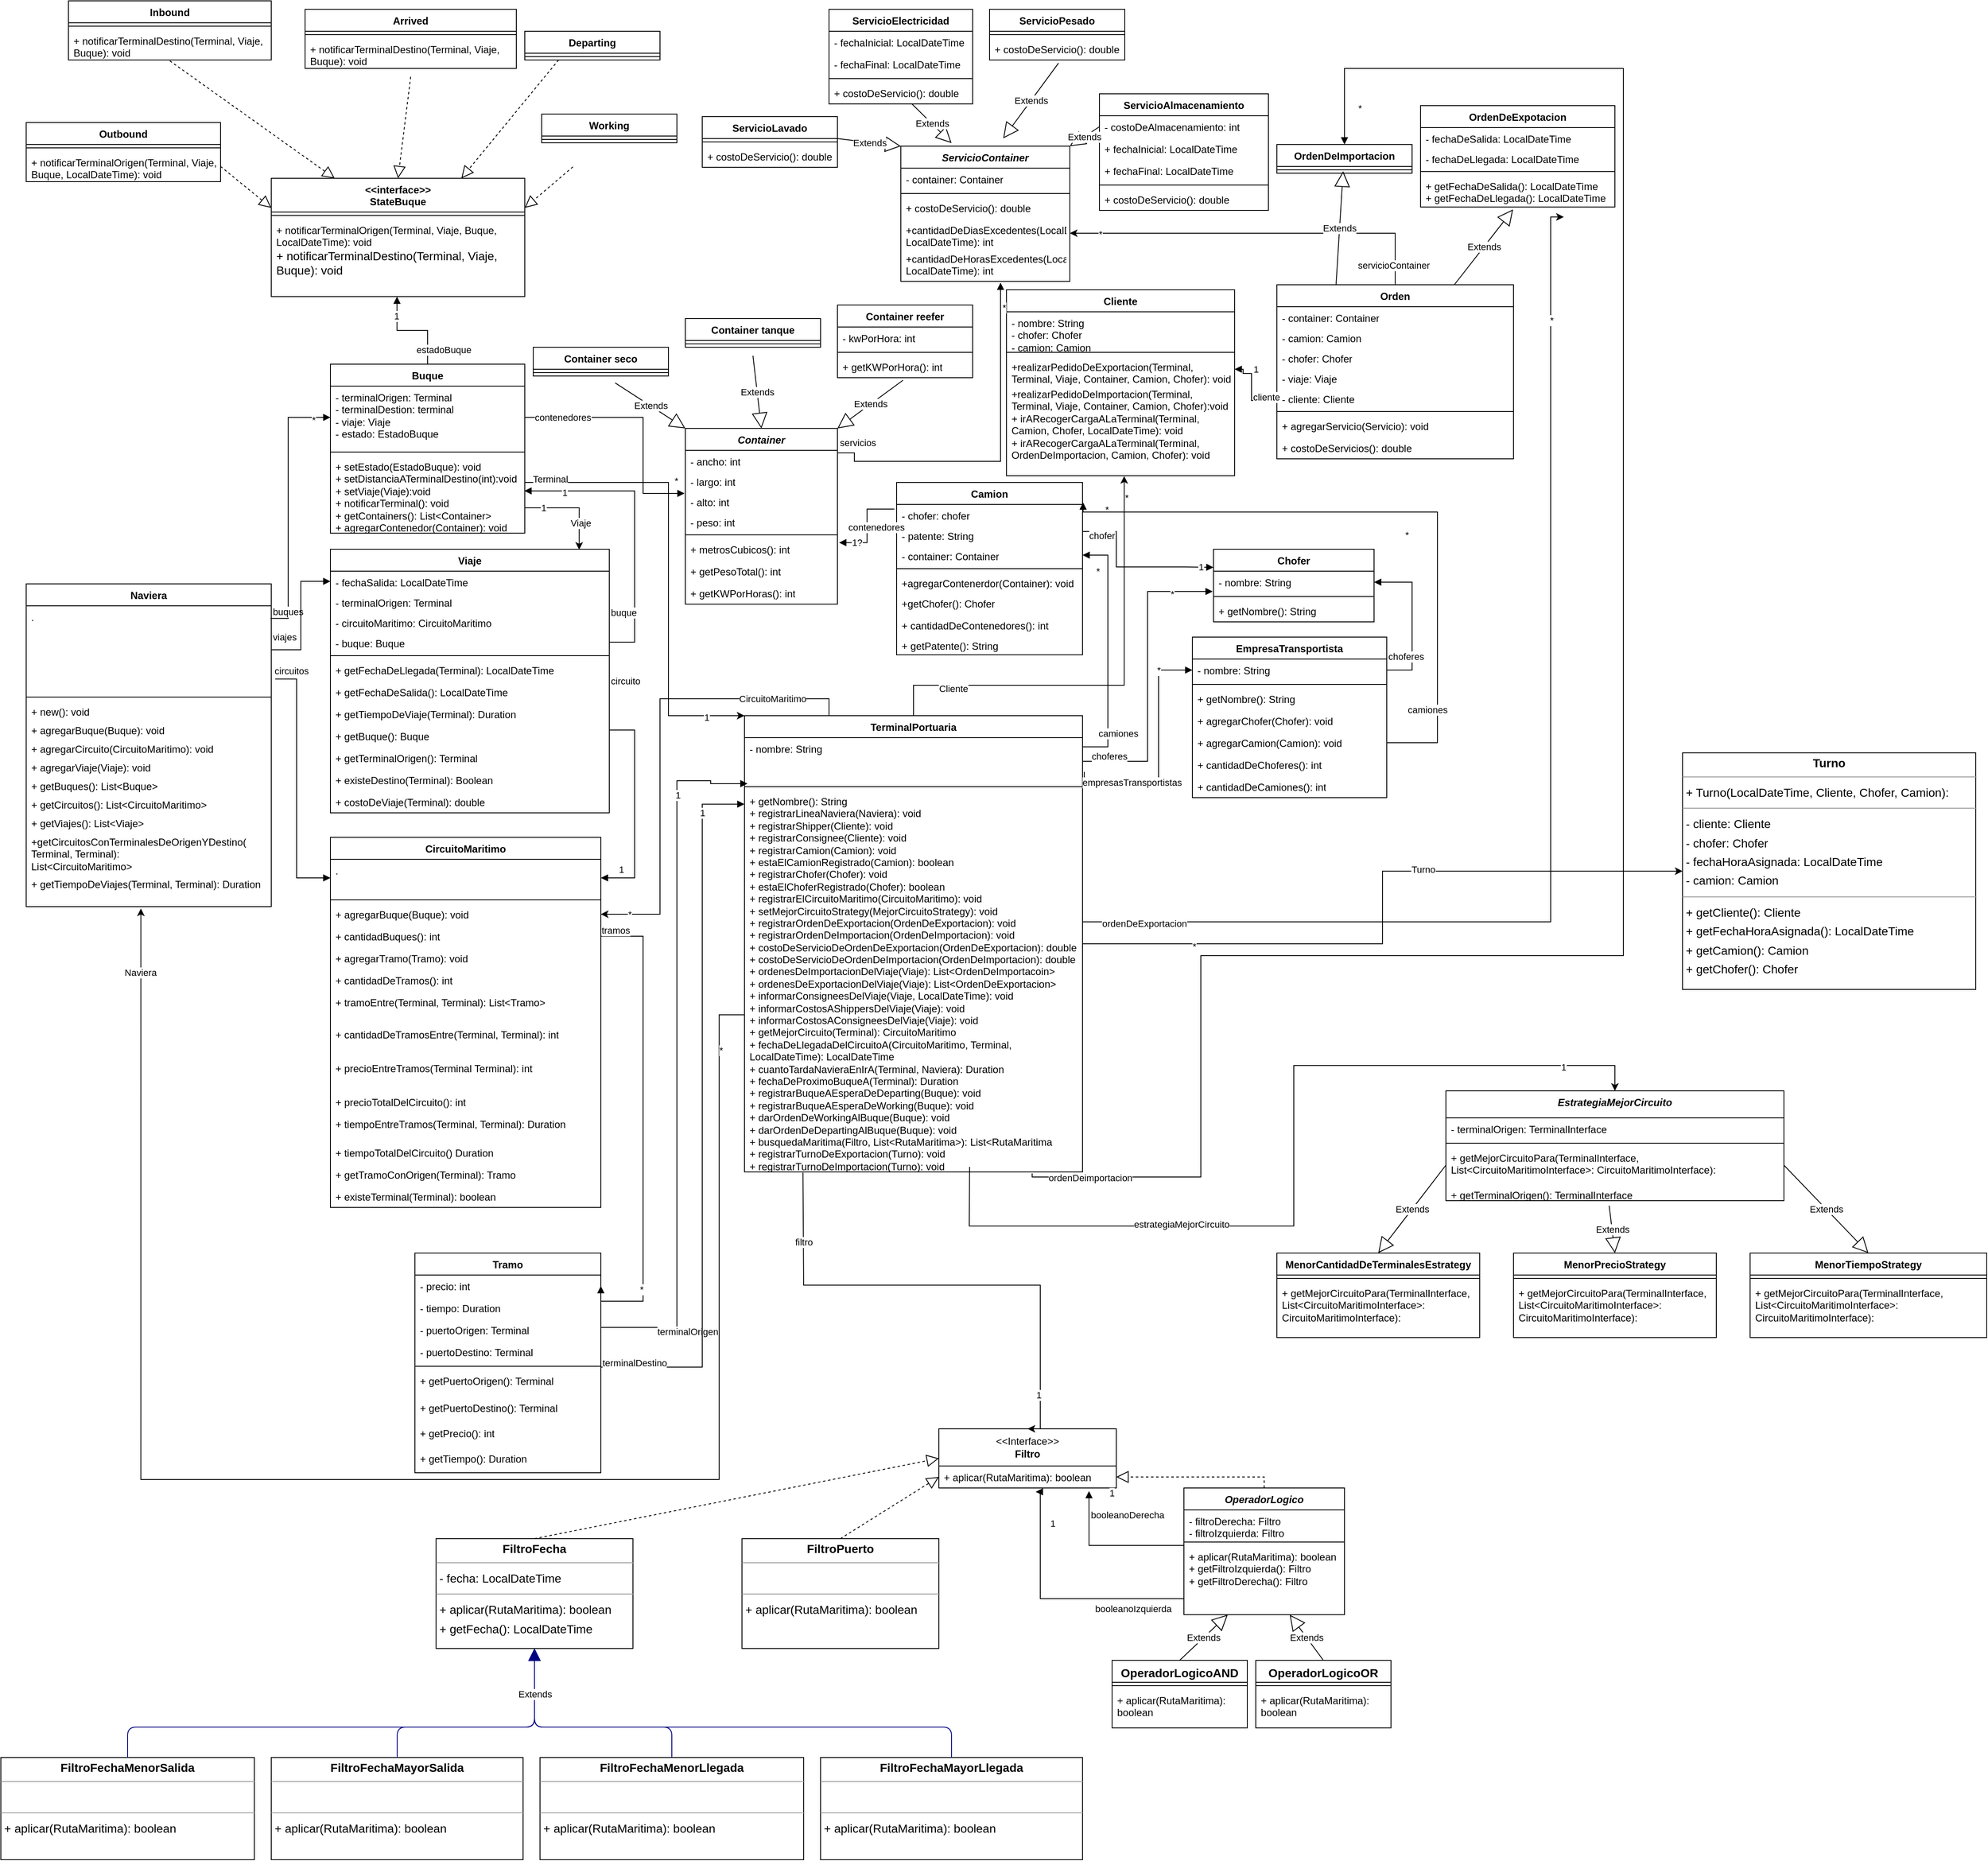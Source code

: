 <mxfile version="22.1.7" type="device">
  <diagram name="Page-1" id="Bg7L-60ixiPv-B5YUjp7">
    <mxGraphModel dx="1835" dy="1589" grid="1" gridSize="10" guides="1" tooltips="1" connect="1" arrows="1" fold="1" page="1" pageScale="1" pageWidth="850" pageHeight="1100" math="0" shadow="0">
      <root>
        <mxCell id="0" />
        <mxCell id="1" parent="0" />
        <mxCell id="IdDAuQT-hJE1-K6nZnfo-116" style="edgeStyle=orthogonalEdgeStyle;rounded=0;orthogonalLoop=1;jettySize=auto;html=1;entryX=0.5;entryY=0;entryDx=0;entryDy=0;exitX=0.173;exitY=1.002;exitDx=0;exitDy=0;exitPerimeter=0;" parent="1" source="RmBEKMwOj2G0eJP0RZG5-4" target="JZPC67pvM7lkTWEqG_JS-43" edge="1">
          <mxGeometry relative="1" as="geometry">
            <Array as="points">
              <mxPoint x="919" y="1100" />
              <mxPoint x="920" y="1100" />
              <mxPoint x="920" y="1230" />
              <mxPoint x="1200" y="1230" />
              <mxPoint x="1200" y="1400" />
            </Array>
          </mxGeometry>
        </mxCell>
        <mxCell id="IdDAuQT-hJE1-K6nZnfo-117" value="1" style="edgeLabel;html=1;align=center;verticalAlign=middle;resizable=0;points=[];" parent="IdDAuQT-hJE1-K6nZnfo-116" vertex="1" connectable="0">
          <mxGeometry x="0.815" y="-2" relative="1" as="geometry">
            <mxPoint as="offset" />
          </mxGeometry>
        </mxCell>
        <mxCell id="IdDAuQT-hJE1-K6nZnfo-118" value="filtro" style="edgeLabel;html=1;align=center;verticalAlign=middle;resizable=0;points=[];" parent="IdDAuQT-hJE1-K6nZnfo-116" vertex="1" connectable="0">
          <mxGeometry x="-0.722" relative="1" as="geometry">
            <mxPoint as="offset" />
          </mxGeometry>
        </mxCell>
        <mxCell id="OZUE6WWJGD6P3uyCg7g6-4" style="edgeStyle=orthogonalEdgeStyle;rounded=0;orthogonalLoop=1;jettySize=auto;html=1;entryX=1;entryY=0.5;entryDx=0;entryDy=0;exitX=0.25;exitY=0;exitDx=0;exitDy=0;" parent="1" source="RmBEKMwOj2G0eJP0RZG5-1" target="IdDAuQT-hJE1-K6nZnfo-76" edge="1">
          <mxGeometry relative="1" as="geometry">
            <Array as="points">
              <mxPoint x="950" y="536" />
              <mxPoint x="750" y="536" />
              <mxPoint x="750" y="791" />
            </Array>
          </mxGeometry>
        </mxCell>
        <mxCell id="OZUE6WWJGD6P3uyCg7g6-5" value="*" style="edgeLabel;html=1;align=center;verticalAlign=middle;resizable=0;points=[];" parent="OZUE6WWJGD6P3uyCg7g6-4" vertex="1" connectable="0">
          <mxGeometry x="0.875" relative="1" as="geometry">
            <mxPoint as="offset" />
          </mxGeometry>
        </mxCell>
        <mxCell id="OZUE6WWJGD6P3uyCg7g6-6" value="CircuitoMaritimo" style="edgeLabel;html=1;align=center;verticalAlign=middle;resizable=0;points=[];" parent="OZUE6WWJGD6P3uyCg7g6-4" vertex="1" connectable="0">
          <mxGeometry x="-0.679" relative="1" as="geometry">
            <mxPoint as="offset" />
          </mxGeometry>
        </mxCell>
        <mxCell id="OZUE6WWJGD6P3uyCg7g6-20" style="edgeStyle=orthogonalEdgeStyle;rounded=0;orthogonalLoop=1;jettySize=auto;html=1;entryX=0;entryY=0.5;entryDx=0;entryDy=0;" parent="1" source="RmBEKMwOj2G0eJP0RZG5-1" target="OZUE6WWJGD6P3uyCg7g6-18" edge="1">
          <mxGeometry relative="1" as="geometry" />
        </mxCell>
        <mxCell id="OZUE6WWJGD6P3uyCg7g6-21" value="*" style="edgeLabel;html=1;align=center;verticalAlign=middle;resizable=0;points=[];" parent="OZUE6WWJGD6P3uyCg7g6-20" vertex="1" connectable="0">
          <mxGeometry x="-0.669" y="-3" relative="1" as="geometry">
            <mxPoint as="offset" />
          </mxGeometry>
        </mxCell>
        <mxCell id="OZUE6WWJGD6P3uyCg7g6-22" value="Turno" style="edgeLabel;html=1;align=center;verticalAlign=middle;resizable=0;points=[];" parent="OZUE6WWJGD6P3uyCg7g6-20" vertex="1" connectable="0">
          <mxGeometry x="0.229" y="2" relative="1" as="geometry">
            <mxPoint as="offset" />
          </mxGeometry>
        </mxCell>
        <mxCell id="RmBEKMwOj2G0eJP0RZG5-1" value="TerminalPortuaria" style="swimlane;fontStyle=1;align=center;verticalAlign=top;childLayout=stackLayout;horizontal=1;startSize=26;horizontalStack=0;resizeParent=1;resizeParentMax=0;resizeLast=0;collapsible=1;marginBottom=0;whiteSpace=wrap;html=1;" parent="1" vertex="1">
          <mxGeometry x="850" y="556" width="400" height="540" as="geometry" />
        </mxCell>
        <mxCell id="RmBEKMwOj2G0eJP0RZG5-2" value="- nombre: String&lt;br&gt;" style="text;strokeColor=none;fillColor=none;align=left;verticalAlign=top;spacingLeft=4;spacingRight=4;overflow=hidden;rotatable=0;points=[[0,0.5],[1,0.5]];portConstraint=eastwest;whiteSpace=wrap;html=1;" parent="RmBEKMwOj2G0eJP0RZG5-1" vertex="1">
          <mxGeometry y="26" width="400" height="54" as="geometry" />
        </mxCell>
        <mxCell id="RmBEKMwOj2G0eJP0RZG5-3" value="" style="line;strokeWidth=1;fillColor=none;align=left;verticalAlign=middle;spacingTop=-1;spacingLeft=3;spacingRight=3;rotatable=0;labelPosition=right;points=[];portConstraint=eastwest;strokeColor=inherit;" parent="RmBEKMwOj2G0eJP0RZG5-1" vertex="1">
          <mxGeometry y="80" width="400" height="8" as="geometry" />
        </mxCell>
        <mxCell id="RmBEKMwOj2G0eJP0RZG5-4" value="+ getNombre(): String&lt;br&gt;+ registrarLineaNaviera(Naviera): void&lt;br&gt;+ registrarShipper(Cliente): void&lt;br&gt;+ registrarConsignee(Cliente): void&lt;br&gt;+ registrarCamion(Camion): void&lt;br&gt;+ estaElCamionRegistrado(Camion): boolean&lt;br&gt;+ registrarChofer(Chofer): void&lt;br&gt;+ estaElChoferRegistrado(Chofer): boolean&lt;br&gt;+ registrarElCircuitoMaritimo(CircuitoMaritimo): void&lt;br&gt;+ setMejorCircuitoStrategy(MejorCircuitoStrategy): void&lt;br&gt;+ registrarOrdenDeExportacion(OrdenDeExportacion): void&lt;br&gt;+ registrarOrdenDeImportacion(OrdenDeImportacion): void&lt;br&gt;+ costoDeServicioDeOrdenDeExportacion(OrdenDeExportacion): double&lt;br&gt;+ costoDeServicioDeOrdenDeImportacion(OrdenDeImportacion): double&lt;br&gt;+ ordenesDeImportacionDelViaje(Viaje): List&amp;lt;OrdenDeImportacoin&amp;gt;&lt;br&gt;+ ordenesDeExportacionDelViaje(Viaje): List&amp;lt;OrdenDeExportacion&amp;gt;&lt;br&gt;+ informarConsigneesDelViaje(Viaje, LocalDateTime): void&lt;br&gt;+ informarCostosAShippersDelViaje(Viaje): void&lt;br&gt;+ informarCostosAConsigneesDelViaje(Viaje): void&lt;br&gt;+ getMejorCircuito(Terminal): CircuitoMaritimo&lt;br&gt;+ fechaDeLlegadaDelCircuitoA(CircuitoMaritimo, Terminal, LocalDateTime): LocalDateTime&lt;br&gt;+ cuantoTardaNavieraEnIrA(Terminal, Naviera): Duration&lt;br&gt;+ fechaDeProximoBuqueA(Terminal): Duration&lt;br&gt;+ registrarBuqueAEsperaDeDeparting(Buque): void&lt;br&gt;+&amp;nbsp;registrarBuqueAEsperaDeWorking(Buque): void&lt;br&gt;+&amp;nbsp;darOrdenDeWorkingAlBuque(Buque): void&lt;br&gt;+&amp;nbsp;darOrdenDeDepartingAlBuque(Buque): void&lt;br&gt;+&amp;nbsp;busquedaMaritima(Filtro, List&amp;lt;RutaMaritima&amp;gt;): List&amp;lt;RutaMaritima&lt;br&gt;+&amp;nbsp;registrarTurnoDeExportacion(Turno): void&lt;br&gt;+ registrarTurnoDeImportacion(Turno): void&lt;br&gt;&lt;div style=&quot;background-color:#2f2f2f;padding:0px 0px 0px 2px;&quot;&gt;&lt;div style=&quot;color: rgb(170, 170, 170); font-family: Consolas; font-size: 10pt;&quot;&gt;&lt;p style=&quot;background-color:#373737;margin:0;&quot;&gt;&lt;span style=&quot;color:#d9e8f7;&quot;&gt;&lt;/span&gt;&lt;/p&gt;&lt;/div&gt;&lt;/div&gt;&lt;div style=&quot;background-color:#2f2f2f;padding:0px 0px 0px 2px;&quot;&gt;&lt;div style=&quot;color: rgb(170, 170, 170); font-family: Consolas; font-size: 10pt;&quot;&gt;&lt;p style=&quot;background-color:#373737;margin:0;&quot;&gt;&lt;span style=&quot;color:#d9e8f7;&quot;&gt;&lt;/span&gt;&lt;/p&gt;&lt;/div&gt;&lt;/div&gt;&lt;div style=&quot;background-color:#2f2f2f;padding:0px 0px 0px 2px;&quot;&gt;&lt;div style=&quot;color: rgb(170, 170, 170); font-family: Consolas; font-size: 10pt;&quot;&gt;&lt;p style=&quot;background-color:#373737;margin:0;&quot;&gt;&lt;span style=&quot;color:#d9e8f7;&quot;&gt;&lt;/span&gt;&lt;/p&gt;&lt;/div&gt;&lt;/div&gt;&lt;div style=&quot;background-color:#2f2f2f;padding:0px 0px 0px 2px;&quot;&gt;&lt;div style=&quot;color: rgb(170, 170, 170); font-family: Consolas; font-size: 10pt;&quot;&gt;&lt;p style=&quot;background-color:#373737;margin:0;&quot;&gt;&lt;span style=&quot;color:#d9e8f7;&quot;&gt;&lt;/span&gt;&lt;/p&gt;&lt;/div&gt;&lt;/div&gt;&lt;div style=&quot;background-color:#2f2f2f;padding:0px 0px 0px 2px;&quot;&gt;&lt;div style=&quot;color: rgb(170, 170, 170); font-family: Consolas; font-size: 10pt;&quot;&gt;&lt;p style=&quot;background-color:#373737;margin:0;&quot;&gt;&lt;span style=&quot;color:#d9e8f7;&quot;&gt;&lt;/span&gt;&lt;/p&gt;&lt;/div&gt;&lt;/div&gt;&lt;div style=&quot;background-color:#2f2f2f;padding:0px 0px 0px 2px;&quot;&gt;&lt;div style=&quot;color: rgb(170, 170, 170); font-family: Consolas; font-size: 10pt;&quot;&gt;&lt;p style=&quot;background-color:#373737;margin:0;&quot;&gt;&lt;span style=&quot;color:#d9e8f7;&quot;&gt;&lt;/span&gt;&lt;/p&gt;&lt;/div&gt;&lt;/div&gt;" style="text;strokeColor=none;fillColor=none;align=left;verticalAlign=top;spacingLeft=4;spacingRight=4;overflow=hidden;rotatable=0;points=[[0,0.5],[1,0.5]];portConstraint=eastwest;whiteSpace=wrap;html=1;" parent="RmBEKMwOj2G0eJP0RZG5-1" vertex="1">
          <mxGeometry y="88" width="400" height="452" as="geometry" />
        </mxCell>
        <mxCell id="RmBEKMwOj2G0eJP0RZG5-22" value="Naviera" style="swimlane;fontStyle=1;align=center;verticalAlign=top;childLayout=stackLayout;horizontal=1;startSize=26;horizontalStack=0;resizeParent=1;resizeParentMax=0;resizeLast=0;collapsible=1;marginBottom=0;whiteSpace=wrap;html=1;" parent="1" vertex="1">
          <mxGeometry y="400" width="290" height="382" as="geometry" />
        </mxCell>
        <mxCell id="RmBEKMwOj2G0eJP0RZG5-23" value="." style="text;strokeColor=none;fillColor=none;align=left;verticalAlign=top;spacingLeft=4;spacingRight=4;overflow=hidden;rotatable=0;points=[[0,0.5],[1,0.5]];portConstraint=eastwest;whiteSpace=wrap;html=1;" parent="RmBEKMwOj2G0eJP0RZG5-22" vertex="1">
          <mxGeometry y="26" width="290" height="104" as="geometry" />
        </mxCell>
        <mxCell id="RmBEKMwOj2G0eJP0RZG5-24" value="" style="line;strokeWidth=1;fillColor=none;align=left;verticalAlign=middle;spacingTop=-1;spacingLeft=3;spacingRight=3;rotatable=0;labelPosition=right;points=[];portConstraint=eastwest;strokeColor=inherit;" parent="RmBEKMwOj2G0eJP0RZG5-22" vertex="1">
          <mxGeometry y="130" width="290" height="8" as="geometry" />
        </mxCell>
        <mxCell id="IdDAuQT-hJE1-K6nZnfo-124" value="+ new(): void" style="text;strokeColor=none;fillColor=none;align=left;verticalAlign=top;spacingLeft=4;spacingRight=4;overflow=hidden;rotatable=0;points=[[0,0.5],[1,0.5]];portConstraint=eastwest;whiteSpace=wrap;html=1;" parent="RmBEKMwOj2G0eJP0RZG5-22" vertex="1">
          <mxGeometry y="138" width="290" height="22" as="geometry" />
        </mxCell>
        <mxCell id="IdDAuQT-hJE1-K6nZnfo-45" value="+ agregarBuque(Buque): void" style="text;strokeColor=none;fillColor=none;align=left;verticalAlign=top;spacingLeft=4;spacingRight=4;overflow=hidden;rotatable=0;points=[[0,0.5],[1,0.5]];portConstraint=eastwest;whiteSpace=wrap;html=1;" parent="RmBEKMwOj2G0eJP0RZG5-22" vertex="1">
          <mxGeometry y="160" width="290" height="22" as="geometry" />
        </mxCell>
        <mxCell id="IdDAuQT-hJE1-K6nZnfo-47" value="+ agregarCircuito(CircuitoMaritimo): void" style="text;strokeColor=none;fillColor=none;align=left;verticalAlign=top;spacingLeft=4;spacingRight=4;overflow=hidden;rotatable=0;points=[[0,0.5],[1,0.5]];portConstraint=eastwest;whiteSpace=wrap;html=1;" parent="RmBEKMwOj2G0eJP0RZG5-22" vertex="1">
          <mxGeometry y="182" width="290" height="22" as="geometry" />
        </mxCell>
        <mxCell id="IdDAuQT-hJE1-K6nZnfo-46" value="+ agregarViaje(Viaje): void" style="text;strokeColor=none;fillColor=none;align=left;verticalAlign=top;spacingLeft=4;spacingRight=4;overflow=hidden;rotatable=0;points=[[0,0.5],[1,0.5]];portConstraint=eastwest;whiteSpace=wrap;html=1;" parent="RmBEKMwOj2G0eJP0RZG5-22" vertex="1">
          <mxGeometry y="204" width="290" height="22" as="geometry" />
        </mxCell>
        <mxCell id="IdDAuQT-hJE1-K6nZnfo-49" value="+ getBuques(): List&amp;lt;Buque&amp;gt;" style="text;strokeColor=none;fillColor=none;align=left;verticalAlign=top;spacingLeft=4;spacingRight=4;overflow=hidden;rotatable=0;points=[[0,0.5],[1,0.5]];portConstraint=eastwest;whiteSpace=wrap;html=1;" parent="RmBEKMwOj2G0eJP0RZG5-22" vertex="1">
          <mxGeometry y="226" width="290" height="22" as="geometry" />
        </mxCell>
        <mxCell id="IdDAuQT-hJE1-K6nZnfo-48" value="+ getCircuitos(): List&amp;lt;CircuitoMaritimo&amp;gt;" style="text;strokeColor=none;fillColor=none;align=left;verticalAlign=top;spacingLeft=4;spacingRight=4;overflow=hidden;rotatable=0;points=[[0,0.5],[1,0.5]];portConstraint=eastwest;whiteSpace=wrap;html=1;" parent="RmBEKMwOj2G0eJP0RZG5-22" vertex="1">
          <mxGeometry y="248" width="290" height="22" as="geometry" />
        </mxCell>
        <mxCell id="RmBEKMwOj2G0eJP0RZG5-25" value="+ getViajes(): List&amp;lt;Viaje&amp;gt;" style="text;strokeColor=none;fillColor=none;align=left;verticalAlign=top;spacingLeft=4;spacingRight=4;overflow=hidden;rotatable=0;points=[[0,0.5],[1,0.5]];portConstraint=eastwest;whiteSpace=wrap;html=1;" parent="RmBEKMwOj2G0eJP0RZG5-22" vertex="1">
          <mxGeometry y="270" width="290" height="22" as="geometry" />
        </mxCell>
        <mxCell id="IdDAuQT-hJE1-K6nZnfo-51" value="+getCircuitosConTerminalesDeOrigenYDestino(&lt;br&gt;Terminal, Terminal):&lt;br&gt;List&amp;lt;CircuitoMaritimo&amp;gt;" style="text;strokeColor=none;fillColor=none;align=left;verticalAlign=top;spacingLeft=4;spacingRight=4;overflow=hidden;rotatable=0;points=[[0,0.5],[1,0.5]];portConstraint=eastwest;whiteSpace=wrap;html=1;" parent="RmBEKMwOj2G0eJP0RZG5-22" vertex="1">
          <mxGeometry y="292" width="290" height="50" as="geometry" />
        </mxCell>
        <mxCell id="IdDAuQT-hJE1-K6nZnfo-50" value="+ getTiempoDeViajes(Terminal, Terminal): Duration&amp;nbsp;" style="text;strokeColor=none;fillColor=none;align=left;verticalAlign=top;spacingLeft=4;spacingRight=4;overflow=hidden;rotatable=0;points=[[0,0.5],[1,0.5]];portConstraint=eastwest;whiteSpace=wrap;html=1;" parent="RmBEKMwOj2G0eJP0RZG5-22" vertex="1">
          <mxGeometry y="342" width="290" height="40" as="geometry" />
        </mxCell>
        <mxCell id="RmBEKMwOj2G0eJP0RZG5-26" value="Buque" style="swimlane;fontStyle=1;align=center;verticalAlign=top;childLayout=stackLayout;horizontal=1;startSize=26;horizontalStack=0;resizeParent=1;resizeParentMax=0;resizeLast=0;collapsible=1;marginBottom=0;whiteSpace=wrap;html=1;" parent="1" vertex="1">
          <mxGeometry x="360" y="140" width="230" height="200" as="geometry" />
        </mxCell>
        <mxCell id="RmBEKMwOj2G0eJP0RZG5-27" value="- terminalOrigen: Terminal&lt;br&gt;- terminalDestion: terminal&lt;br&gt;- viaje: Viaje&lt;br&gt;- estado: EstadoBuque" style="text;strokeColor=none;fillColor=none;align=left;verticalAlign=top;spacingLeft=4;spacingRight=4;overflow=hidden;rotatable=0;points=[[0,0.5],[1,0.5]];portConstraint=eastwest;whiteSpace=wrap;html=1;" parent="RmBEKMwOj2G0eJP0RZG5-26" vertex="1">
          <mxGeometry y="26" width="230" height="74" as="geometry" />
        </mxCell>
        <mxCell id="RmBEKMwOj2G0eJP0RZG5-28" value="" style="line;strokeWidth=1;fillColor=none;align=left;verticalAlign=middle;spacingTop=-1;spacingLeft=3;spacingRight=3;rotatable=0;labelPosition=right;points=[];portConstraint=eastwest;strokeColor=inherit;" parent="RmBEKMwOj2G0eJP0RZG5-26" vertex="1">
          <mxGeometry y="100" width="230" height="8" as="geometry" />
        </mxCell>
        <mxCell id="RmBEKMwOj2G0eJP0RZG5-29" value="+ setEstado(EstadoBuque): void&lt;br&gt;+ setDistanciaATerminalDestino(int):void&amp;nbsp;&lt;br&gt;+ setViaje(Viaje):void&lt;br&gt;+ notificarTerminal(): void&lt;br&gt;+ getContainers(): List&amp;lt;Container&amp;gt;&lt;br&gt;+ agregarContenedor(Container): void" style="text;strokeColor=none;fillColor=none;align=left;verticalAlign=top;spacingLeft=4;spacingRight=4;overflow=hidden;rotatable=0;points=[[0,0.5],[1,0.5]];portConstraint=eastwest;whiteSpace=wrap;html=1;" parent="RmBEKMwOj2G0eJP0RZG5-26" vertex="1">
          <mxGeometry y="108" width="230" height="92" as="geometry" />
        </mxCell>
        <mxCell id="RmBEKMwOj2G0eJP0RZG5-30" value="buques" style="endArrow=block;endFill=1;html=1;edgeStyle=orthogonalEdgeStyle;align=left;verticalAlign=top;rounded=0;entryX=0;entryY=0.5;entryDx=0;entryDy=0;exitX=0.997;exitY=0.143;exitDx=0;exitDy=0;exitPerimeter=0;" parent="1" source="RmBEKMwOj2G0eJP0RZG5-23" target="RmBEKMwOj2G0eJP0RZG5-27" edge="1">
          <mxGeometry x="-0.998" y="21" relative="1" as="geometry">
            <mxPoint x="260" y="410" as="sourcePoint" />
            <mxPoint x="450" y="540" as="targetPoint" />
            <mxPoint as="offset" />
            <Array as="points">
              <mxPoint x="310" y="441" />
              <mxPoint x="310" y="203" />
            </Array>
          </mxGeometry>
        </mxCell>
        <mxCell id="RmBEKMwOj2G0eJP0RZG5-32" value="*" style="edgeLabel;html=1;align=center;verticalAlign=middle;resizable=0;points=[];" parent="RmBEKMwOj2G0eJP0RZG5-30" vertex="1" connectable="0">
          <mxGeometry x="0.773" y="-4" relative="1" as="geometry">
            <mxPoint x="15" y="-1" as="offset" />
          </mxGeometry>
        </mxCell>
        <mxCell id="RmBEKMwOj2G0eJP0RZG5-37" value="circuitos" style="endArrow=block;endFill=1;html=1;edgeStyle=orthogonalEdgeStyle;align=left;verticalAlign=top;rounded=0;entryX=0;entryY=0.5;entryDx=0;entryDy=0;exitX=1.016;exitY=0.833;exitDx=0;exitDy=0;exitPerimeter=0;" parent="1" source="RmBEKMwOj2G0eJP0RZG5-23" edge="1">
          <mxGeometry x="-1" y="23" relative="1" as="geometry">
            <mxPoint x="260" y="530" as="sourcePoint" />
            <mxPoint x="360" y="748" as="targetPoint" />
            <mxPoint x="-3" as="offset" />
            <Array as="points">
              <mxPoint x="320" y="513" />
              <mxPoint x="320" y="748" />
            </Array>
          </mxGeometry>
        </mxCell>
        <mxCell id="RmBEKMwOj2G0eJP0RZG5-42" value="Tramo" style="swimlane;fontStyle=1;align=center;verticalAlign=top;childLayout=stackLayout;horizontal=1;startSize=26;horizontalStack=0;resizeParent=1;resizeParentMax=0;resizeLast=0;collapsible=1;marginBottom=0;whiteSpace=wrap;html=1;" parent="1" vertex="1">
          <mxGeometry x="460" y="1192" width="220" height="260" as="geometry" />
        </mxCell>
        <mxCell id="JZPC67pvM7lkTWEqG_JS-88" value="- precio: int" style="text;strokeColor=none;fillColor=none;align=left;verticalAlign=top;spacingLeft=4;spacingRight=4;overflow=hidden;rotatable=0;points=[[0,0.5],[1,0.5]];portConstraint=eastwest;whiteSpace=wrap;html=1;" parent="RmBEKMwOj2G0eJP0RZG5-42" vertex="1">
          <mxGeometry y="26" width="220" height="26" as="geometry" />
        </mxCell>
        <mxCell id="JZPC67pvM7lkTWEqG_JS-89" value="- tiempo: Duration" style="text;strokeColor=none;fillColor=none;align=left;verticalAlign=top;spacingLeft=4;spacingRight=4;overflow=hidden;rotatable=0;points=[[0,0.5],[1,0.5]];portConstraint=eastwest;whiteSpace=wrap;html=1;" parent="RmBEKMwOj2G0eJP0RZG5-42" vertex="1">
          <mxGeometry y="52" width="220" height="26" as="geometry" />
        </mxCell>
        <mxCell id="IdDAuQT-hJE1-K6nZnfo-90" value="- puertoOrigen: Terminal" style="text;strokeColor=none;fillColor=none;align=left;verticalAlign=top;spacingLeft=4;spacingRight=4;overflow=hidden;rotatable=0;points=[[0,0.5],[1,0.5]];portConstraint=eastwest;whiteSpace=wrap;html=1;" parent="RmBEKMwOj2G0eJP0RZG5-42" vertex="1">
          <mxGeometry y="78" width="220" height="26" as="geometry" />
        </mxCell>
        <mxCell id="IdDAuQT-hJE1-K6nZnfo-89" value="- puertoDestino: Terminal" style="text;strokeColor=none;fillColor=none;align=left;verticalAlign=top;spacingLeft=4;spacingRight=4;overflow=hidden;rotatable=0;points=[[0,0.5],[1,0.5]];portConstraint=eastwest;whiteSpace=wrap;html=1;" parent="RmBEKMwOj2G0eJP0RZG5-42" vertex="1">
          <mxGeometry y="104" width="220" height="26" as="geometry" />
        </mxCell>
        <mxCell id="RmBEKMwOj2G0eJP0RZG5-44" value="" style="line;strokeWidth=1;fillColor=none;align=left;verticalAlign=middle;spacingTop=-1;spacingLeft=3;spacingRight=3;rotatable=0;labelPosition=right;points=[];portConstraint=eastwest;strokeColor=inherit;" parent="RmBEKMwOj2G0eJP0RZG5-42" vertex="1">
          <mxGeometry y="130" width="220" height="8" as="geometry" />
        </mxCell>
        <mxCell id="IdDAuQT-hJE1-K6nZnfo-91" value="+ getPuertoOrigen(): Terminal" style="text;strokeColor=none;fillColor=none;align=left;verticalAlign=top;spacingLeft=4;spacingRight=4;overflow=hidden;rotatable=0;points=[[0,0.5],[1,0.5]];portConstraint=eastwest;whiteSpace=wrap;html=1;" parent="RmBEKMwOj2G0eJP0RZG5-42" vertex="1">
          <mxGeometry y="138" width="220" height="32" as="geometry" />
        </mxCell>
        <mxCell id="IdDAuQT-hJE1-K6nZnfo-92" value="+ getPuertoDestino(): Terminal" style="text;strokeColor=none;fillColor=none;align=left;verticalAlign=top;spacingLeft=4;spacingRight=4;overflow=hidden;rotatable=0;points=[[0,0.5],[1,0.5]];portConstraint=eastwest;whiteSpace=wrap;html=1;" parent="RmBEKMwOj2G0eJP0RZG5-42" vertex="1">
          <mxGeometry y="170" width="220" height="30" as="geometry" />
        </mxCell>
        <mxCell id="IdDAuQT-hJE1-K6nZnfo-93" value="+ getPrecio(): int" style="text;strokeColor=none;fillColor=none;align=left;verticalAlign=top;spacingLeft=4;spacingRight=4;overflow=hidden;rotatable=0;points=[[0,0.5],[1,0.5]];portConstraint=eastwest;whiteSpace=wrap;html=1;" parent="RmBEKMwOj2G0eJP0RZG5-42" vertex="1">
          <mxGeometry y="200" width="220" height="30" as="geometry" />
        </mxCell>
        <mxCell id="RmBEKMwOj2G0eJP0RZG5-45" value="+ getTiempo(): Duration" style="text;strokeColor=none;fillColor=none;align=left;verticalAlign=top;spacingLeft=4;spacingRight=4;overflow=hidden;rotatable=0;points=[[0,0.5],[1,0.5]];portConstraint=eastwest;whiteSpace=wrap;html=1;" parent="RmBEKMwOj2G0eJP0RZG5-42" vertex="1">
          <mxGeometry y="230" width="220" height="30" as="geometry" />
        </mxCell>
        <mxCell id="RmBEKMwOj2G0eJP0RZG5-46" value="tramos" style="endArrow=block;endFill=1;html=1;edgeStyle=orthogonalEdgeStyle;align=left;verticalAlign=top;rounded=0;entryX=1;entryY=0.5;entryDx=0;entryDy=0;exitX=1;exitY=0.5;exitDx=0;exitDy=0;" parent="1" target="JZPC67pvM7lkTWEqG_JS-88" edge="1">
          <mxGeometry x="-1" y="20" relative="1" as="geometry">
            <mxPoint x="680" y="817" as="sourcePoint" />
            <mxPoint x="779.2" y="544.408" as="targetPoint" />
            <Array as="points">
              <mxPoint x="730" y="817" />
              <mxPoint x="730" y="1249" />
            </Array>
            <mxPoint x="-1" as="offset" />
          </mxGeometry>
        </mxCell>
        <mxCell id="RmBEKMwOj2G0eJP0RZG5-48" value="*" style="edgeLabel;html=1;align=center;verticalAlign=middle;resizable=0;points=[];" parent="RmBEKMwOj2G0eJP0RZG5-46" vertex="1" connectable="0">
          <mxGeometry x="0.719" y="-1" relative="1" as="geometry">
            <mxPoint x="-1" y="-5" as="offset" />
          </mxGeometry>
        </mxCell>
        <mxCell id="RmBEKMwOj2G0eJP0RZG5-49" value="terminalOrigen" style="endArrow=block;endFill=1;html=1;edgeStyle=orthogonalEdgeStyle;align=left;verticalAlign=top;rounded=0;entryX=0.009;entryY=0.149;entryDx=0;entryDy=0;entryPerimeter=0;" parent="1" target="RmBEKMwOj2G0eJP0RZG5-1" edge="1">
          <mxGeometry x="-0.761" y="25" relative="1" as="geometry">
            <mxPoint x="680" y="1280" as="sourcePoint" />
            <mxPoint x="1070" y="530" as="targetPoint" />
            <Array as="points">
              <mxPoint x="770" y="1280" />
              <mxPoint x="770" y="633" />
              <mxPoint x="810" y="633" />
            </Array>
            <mxPoint as="offset" />
          </mxGeometry>
        </mxCell>
        <mxCell id="RmBEKMwOj2G0eJP0RZG5-51" value="1" style="edgeLabel;html=1;align=center;verticalAlign=middle;resizable=0;points=[];" parent="RmBEKMwOj2G0eJP0RZG5-49" vertex="1" connectable="0">
          <mxGeometry x="0.747" y="-1" relative="1" as="geometry">
            <mxPoint as="offset" />
          </mxGeometry>
        </mxCell>
        <mxCell id="RmBEKMwOj2G0eJP0RZG5-58" value="Viaje" style="swimlane;fontStyle=1;align=center;verticalAlign=top;childLayout=stackLayout;horizontal=1;startSize=26;horizontalStack=0;resizeParent=1;resizeParentMax=0;resizeLast=0;collapsible=1;marginBottom=0;whiteSpace=wrap;html=1;" parent="1" vertex="1">
          <mxGeometry x="360" y="359" width="330" height="312" as="geometry" />
        </mxCell>
        <mxCell id="RmBEKMwOj2G0eJP0RZG5-59" value="- fechaSalida: LocalDateTime" style="text;strokeColor=none;fillColor=none;align=left;verticalAlign=top;spacingLeft=4;spacingRight=4;overflow=hidden;rotatable=0;points=[[0,0.5],[1,0.5]];portConstraint=eastwest;whiteSpace=wrap;html=1;" parent="RmBEKMwOj2G0eJP0RZG5-58" vertex="1">
          <mxGeometry y="26" width="330" height="24" as="geometry" />
        </mxCell>
        <mxCell id="IdDAuQT-hJE1-K6nZnfo-53" value="- terminalOrigen: Terminal" style="text;strokeColor=none;fillColor=none;align=left;verticalAlign=top;spacingLeft=4;spacingRight=4;overflow=hidden;rotatable=0;points=[[0,0.5],[1,0.5]];portConstraint=eastwest;whiteSpace=wrap;html=1;" parent="RmBEKMwOj2G0eJP0RZG5-58" vertex="1">
          <mxGeometry y="50" width="330" height="24" as="geometry" />
        </mxCell>
        <mxCell id="IdDAuQT-hJE1-K6nZnfo-54" value="- circuitoMaritimo: CircuitoMaritimo" style="text;strokeColor=none;fillColor=none;align=left;verticalAlign=top;spacingLeft=4;spacingRight=4;overflow=hidden;rotatable=0;points=[[0,0.5],[1,0.5]];portConstraint=eastwest;whiteSpace=wrap;html=1;" parent="RmBEKMwOj2G0eJP0RZG5-58" vertex="1">
          <mxGeometry y="74" width="330" height="24" as="geometry" />
        </mxCell>
        <mxCell id="IdDAuQT-hJE1-K6nZnfo-52" value="- buque: Buque" style="text;strokeColor=none;fillColor=none;align=left;verticalAlign=top;spacingLeft=4;spacingRight=4;overflow=hidden;rotatable=0;points=[[0,0.5],[1,0.5]];portConstraint=eastwest;whiteSpace=wrap;html=1;" parent="RmBEKMwOj2G0eJP0RZG5-58" vertex="1">
          <mxGeometry y="98" width="330" height="24" as="geometry" />
        </mxCell>
        <mxCell id="RmBEKMwOj2G0eJP0RZG5-60" value="" style="line;strokeWidth=1;fillColor=none;align=left;verticalAlign=middle;spacingTop=-1;spacingLeft=3;spacingRight=3;rotatable=0;labelPosition=right;points=[];portConstraint=eastwest;strokeColor=inherit;" parent="RmBEKMwOj2G0eJP0RZG5-58" vertex="1">
          <mxGeometry y="122" width="330" height="8" as="geometry" />
        </mxCell>
        <mxCell id="RmBEKMwOj2G0eJP0RZG5-61" value="+ getFechaDeLlegada(Terminal): LocalDateTime" style="text;strokeColor=none;fillColor=none;align=left;verticalAlign=top;spacingLeft=4;spacingRight=4;overflow=hidden;rotatable=0;points=[[0,0.5],[1,0.5]];portConstraint=eastwest;whiteSpace=wrap;html=1;" parent="RmBEKMwOj2G0eJP0RZG5-58" vertex="1">
          <mxGeometry y="130" width="330" height="26" as="geometry" />
        </mxCell>
        <mxCell id="IdDAuQT-hJE1-K6nZnfo-56" value="+ getFechaDeSalida(): LocalDateTime" style="text;strokeColor=none;fillColor=none;align=left;verticalAlign=top;spacingLeft=4;spacingRight=4;overflow=hidden;rotatable=0;points=[[0,0.5],[1,0.5]];portConstraint=eastwest;whiteSpace=wrap;html=1;" parent="RmBEKMwOj2G0eJP0RZG5-58" vertex="1">
          <mxGeometry y="156" width="330" height="26" as="geometry" />
        </mxCell>
        <mxCell id="IdDAuQT-hJE1-K6nZnfo-59" value="+ getTiempoDeViaje(Terminal): Duration" style="text;strokeColor=none;fillColor=none;align=left;verticalAlign=top;spacingLeft=4;spacingRight=4;overflow=hidden;rotatable=0;points=[[0,0.5],[1,0.5]];portConstraint=eastwest;whiteSpace=wrap;html=1;" parent="RmBEKMwOj2G0eJP0RZG5-58" vertex="1">
          <mxGeometry y="182" width="330" height="26" as="geometry" />
        </mxCell>
        <mxCell id="IdDAuQT-hJE1-K6nZnfo-60" value="+ getBuque(): Buque" style="text;strokeColor=none;fillColor=none;align=left;verticalAlign=top;spacingLeft=4;spacingRight=4;overflow=hidden;rotatable=0;points=[[0,0.5],[1,0.5]];portConstraint=eastwest;whiteSpace=wrap;html=1;" parent="RmBEKMwOj2G0eJP0RZG5-58" vertex="1">
          <mxGeometry y="208" width="330" height="26" as="geometry" />
        </mxCell>
        <mxCell id="IdDAuQT-hJE1-K6nZnfo-58" value="+ getTerminalOrigen(): Terminal" style="text;strokeColor=none;fillColor=none;align=left;verticalAlign=top;spacingLeft=4;spacingRight=4;overflow=hidden;rotatable=0;points=[[0,0.5],[1,0.5]];portConstraint=eastwest;whiteSpace=wrap;html=1;" parent="RmBEKMwOj2G0eJP0RZG5-58" vertex="1">
          <mxGeometry y="234" width="330" height="26" as="geometry" />
        </mxCell>
        <mxCell id="IdDAuQT-hJE1-K6nZnfo-57" value="+ existeDestino(Terminal): Boolean" style="text;strokeColor=none;fillColor=none;align=left;verticalAlign=top;spacingLeft=4;spacingRight=4;overflow=hidden;rotatable=0;points=[[0,0.5],[1,0.5]];portConstraint=eastwest;whiteSpace=wrap;html=1;" parent="RmBEKMwOj2G0eJP0RZG5-58" vertex="1">
          <mxGeometry y="260" width="330" height="26" as="geometry" />
        </mxCell>
        <mxCell id="IdDAuQT-hJE1-K6nZnfo-55" value="+ costoDeViaje(Terminal): double" style="text;strokeColor=none;fillColor=none;align=left;verticalAlign=top;spacingLeft=4;spacingRight=4;overflow=hidden;rotatable=0;points=[[0,0.5],[1,0.5]];portConstraint=eastwest;whiteSpace=wrap;html=1;" parent="RmBEKMwOj2G0eJP0RZG5-58" vertex="1">
          <mxGeometry y="286" width="330" height="26" as="geometry" />
        </mxCell>
        <mxCell id="RmBEKMwOj2G0eJP0RZG5-62" value="viajes" style="endArrow=block;endFill=1;html=1;edgeStyle=orthogonalEdgeStyle;align=left;verticalAlign=top;rounded=0;exitX=1;exitY=0.5;exitDx=0;exitDy=0;entryX=0;entryY=0.5;entryDx=0;entryDy=0;" parent="1" source="RmBEKMwOj2G0eJP0RZG5-23" target="RmBEKMwOj2G0eJP0RZG5-59" edge="1">
          <mxGeometry x="-1" y="28" relative="1" as="geometry">
            <mxPoint x="180" y="330" as="sourcePoint" />
            <mxPoint x="340" y="270" as="targetPoint" />
            <mxPoint as="offset" />
          </mxGeometry>
        </mxCell>
        <mxCell id="RmBEKMwOj2G0eJP0RZG5-64" value="buque" style="endArrow=block;endFill=1;html=1;edgeStyle=orthogonalEdgeStyle;align=left;verticalAlign=top;rounded=0;exitX=1;exitY=0.25;exitDx=0;exitDy=0;entryX=0.998;entryY=0.459;entryDx=0;entryDy=0;entryPerimeter=0;" parent="1" source="RmBEKMwOj2G0eJP0RZG5-58" target="RmBEKMwOj2G0eJP0RZG5-29" edge="1">
          <mxGeometry x="-1" y="-16" relative="1" as="geometry">
            <mxPoint x="620" y="280" as="sourcePoint" />
            <mxPoint x="520" y="280" as="targetPoint" />
            <Array as="points">
              <mxPoint x="690" y="469" />
              <mxPoint x="720" y="469" />
              <mxPoint x="720" y="290" />
              <mxPoint x="590" y="290" />
            </Array>
            <mxPoint x="16" y="-16" as="offset" />
          </mxGeometry>
        </mxCell>
        <mxCell id="RmBEKMwOj2G0eJP0RZG5-66" value="1" style="edgeLabel;html=1;align=center;verticalAlign=middle;resizable=0;points=[];" parent="RmBEKMwOj2G0eJP0RZG5-64" vertex="1" connectable="0">
          <mxGeometry x="0.742" y="2" relative="1" as="geometry">
            <mxPoint as="offset" />
          </mxGeometry>
        </mxCell>
        <mxCell id="RmBEKMwOj2G0eJP0RZG5-67" value="circuito" style="endArrow=block;endFill=1;html=1;edgeStyle=orthogonalEdgeStyle;align=left;verticalAlign=top;rounded=0;exitX=1;exitY=0.5;exitDx=0;exitDy=0;entryX=1;entryY=0.5;entryDx=0;entryDy=0;" parent="1" source="RmBEKMwOj2G0eJP0RZG5-61" target="IdDAuQT-hJE1-K6nZnfo-74" edge="1">
          <mxGeometry x="-1" relative="1" as="geometry">
            <mxPoint x="670" y="230" as="sourcePoint" />
            <mxPoint x="684.8" y="757.816" as="targetPoint" />
            <Array as="points">
              <mxPoint x="690" y="573" />
              <mxPoint x="720" y="573" />
              <mxPoint x="720" y="748" />
            </Array>
          </mxGeometry>
        </mxCell>
        <mxCell id="RmBEKMwOj2G0eJP0RZG5-69" value="1" style="edgeLabel;html=1;align=center;verticalAlign=middle;resizable=0;points=[];" parent="RmBEKMwOj2G0eJP0RZG5-67" vertex="1" connectable="0">
          <mxGeometry x="0.847" y="1" relative="1" as="geometry">
            <mxPoint y="-11" as="offset" />
          </mxGeometry>
        </mxCell>
        <mxCell id="RmBEKMwOj2G0eJP0RZG5-70" value="&lt;i&gt;Container&lt;/i&gt;" style="swimlane;fontStyle=1;align=center;verticalAlign=top;childLayout=stackLayout;horizontal=1;startSize=26;horizontalStack=0;resizeParent=1;resizeParentMax=0;resizeLast=0;collapsible=1;marginBottom=0;whiteSpace=wrap;html=1;" parent="1" vertex="1">
          <mxGeometry x="780" y="216" width="180" height="208" as="geometry" />
        </mxCell>
        <mxCell id="RmBEKMwOj2G0eJP0RZG5-71" value="- ancho: int" style="text;strokeColor=none;fillColor=none;align=left;verticalAlign=top;spacingLeft=4;spacingRight=4;overflow=hidden;rotatable=0;points=[[0,0.5],[1,0.5]];portConstraint=eastwest;whiteSpace=wrap;html=1;" parent="RmBEKMwOj2G0eJP0RZG5-70" vertex="1">
          <mxGeometry y="26" width="180" height="24" as="geometry" />
        </mxCell>
        <mxCell id="IdDAuQT-hJE1-K6nZnfo-1" value="- largo: int" style="text;strokeColor=none;fillColor=none;align=left;verticalAlign=top;spacingLeft=4;spacingRight=4;overflow=hidden;rotatable=0;points=[[0,0.5],[1,0.5]];portConstraint=eastwest;whiteSpace=wrap;html=1;" parent="RmBEKMwOj2G0eJP0RZG5-70" vertex="1">
          <mxGeometry y="50" width="180" height="24" as="geometry" />
        </mxCell>
        <mxCell id="IdDAuQT-hJE1-K6nZnfo-2" value="- alto: int" style="text;strokeColor=none;fillColor=none;align=left;verticalAlign=top;spacingLeft=4;spacingRight=4;overflow=hidden;rotatable=0;points=[[0,0.5],[1,0.5]];portConstraint=eastwest;whiteSpace=wrap;html=1;" parent="RmBEKMwOj2G0eJP0RZG5-70" vertex="1">
          <mxGeometry y="74" width="180" height="24" as="geometry" />
        </mxCell>
        <mxCell id="IdDAuQT-hJE1-K6nZnfo-3" value="- peso: int" style="text;strokeColor=none;fillColor=none;align=left;verticalAlign=top;spacingLeft=4;spacingRight=4;overflow=hidden;rotatable=0;points=[[0,0.5],[1,0.5]];portConstraint=eastwest;whiteSpace=wrap;html=1;" parent="RmBEKMwOj2G0eJP0RZG5-70" vertex="1">
          <mxGeometry y="98" width="180" height="24" as="geometry" />
        </mxCell>
        <mxCell id="RmBEKMwOj2G0eJP0RZG5-72" value="" style="line;strokeWidth=1;fillColor=none;align=left;verticalAlign=middle;spacingTop=-1;spacingLeft=3;spacingRight=3;rotatable=0;labelPosition=right;points=[];portConstraint=eastwest;strokeColor=inherit;" parent="RmBEKMwOj2G0eJP0RZG5-70" vertex="1">
          <mxGeometry y="122" width="180" height="8" as="geometry" />
        </mxCell>
        <mxCell id="RmBEKMwOj2G0eJP0RZG5-73" value="+ metrosCubicos(): int" style="text;strokeColor=none;fillColor=none;align=left;verticalAlign=top;spacingLeft=4;spacingRight=4;overflow=hidden;rotatable=0;points=[[0,0.5],[1,0.5]];portConstraint=eastwest;whiteSpace=wrap;html=1;" parent="RmBEKMwOj2G0eJP0RZG5-70" vertex="1">
          <mxGeometry y="130" width="180" height="26" as="geometry" />
        </mxCell>
        <mxCell id="IdDAuQT-hJE1-K6nZnfo-5" value="+ getPesoTotal(): int" style="text;strokeColor=none;fillColor=none;align=left;verticalAlign=top;spacingLeft=4;spacingRight=4;overflow=hidden;rotatable=0;points=[[0,0.5],[1,0.5]];portConstraint=eastwest;whiteSpace=wrap;html=1;" parent="RmBEKMwOj2G0eJP0RZG5-70" vertex="1">
          <mxGeometry y="156" width="180" height="26" as="geometry" />
        </mxCell>
        <mxCell id="IdDAuQT-hJE1-K6nZnfo-6" value="+ getKWPorHoras(): int" style="text;strokeColor=none;fillColor=none;align=left;verticalAlign=top;spacingLeft=4;spacingRight=4;overflow=hidden;rotatable=0;points=[[0,0.5],[1,0.5]];portConstraint=eastwest;whiteSpace=wrap;html=1;" parent="RmBEKMwOj2G0eJP0RZG5-70" vertex="1">
          <mxGeometry y="182" width="180" height="26" as="geometry" />
        </mxCell>
        <mxCell id="RmBEKMwOj2G0eJP0RZG5-74" value="contenedores" style="endArrow=block;endFill=1;html=1;edgeStyle=orthogonalEdgeStyle;align=left;verticalAlign=top;rounded=0;exitX=1;exitY=0.5;exitDx=0;exitDy=0;entryX=-0.005;entryY=0.123;entryDx=0;entryDy=0;entryPerimeter=0;" parent="1" source="RmBEKMwOj2G0eJP0RZG5-27" target="IdDAuQT-hJE1-K6nZnfo-2" edge="1">
          <mxGeometry x="-0.928" y="13" relative="1" as="geometry">
            <mxPoint x="710" y="380" as="sourcePoint" />
            <mxPoint x="750" y="250" as="targetPoint" />
            <Array as="points">
              <mxPoint x="730" y="203" />
              <mxPoint x="730" y="293" />
            </Array>
            <mxPoint as="offset" />
          </mxGeometry>
        </mxCell>
        <mxCell id="JZPC67pvM7lkTWEqG_JS-92" value="*" style="edgeLabel;html=1;align=center;verticalAlign=middle;resizable=0;points=[];" parent="RmBEKMwOj2G0eJP0RZG5-74" vertex="1" connectable="0">
          <mxGeometry x="0.926" relative="1" as="geometry">
            <mxPoint y="-15" as="offset" />
          </mxGeometry>
        </mxCell>
        <mxCell id="RmBEKMwOj2G0eJP0RZG5-76" value="Container seco" style="swimlane;fontStyle=1;align=center;verticalAlign=top;childLayout=stackLayout;horizontal=1;startSize=26;horizontalStack=0;resizeParent=1;resizeParentMax=0;resizeLast=0;collapsible=1;marginBottom=0;whiteSpace=wrap;html=1;" parent="1" vertex="1">
          <mxGeometry x="600" y="120" width="160" height="34" as="geometry" />
        </mxCell>
        <mxCell id="RmBEKMwOj2G0eJP0RZG5-78" value="" style="line;strokeWidth=1;fillColor=none;align=left;verticalAlign=middle;spacingTop=-1;spacingLeft=3;spacingRight=3;rotatable=0;labelPosition=right;points=[];portConstraint=eastwest;strokeColor=inherit;" parent="RmBEKMwOj2G0eJP0RZG5-76" vertex="1">
          <mxGeometry y="26" width="160" height="8" as="geometry" />
        </mxCell>
        <mxCell id="RmBEKMwOj2G0eJP0RZG5-80" value="Container reefer" style="swimlane;fontStyle=1;align=center;verticalAlign=top;childLayout=stackLayout;horizontal=1;startSize=26;horizontalStack=0;resizeParent=1;resizeParentMax=0;resizeLast=0;collapsible=1;marginBottom=0;whiteSpace=wrap;html=1;" parent="1" vertex="1">
          <mxGeometry x="960" y="70" width="160" height="86" as="geometry" />
        </mxCell>
        <mxCell id="RmBEKMwOj2G0eJP0RZG5-81" value="- kwPorHora: int" style="text;strokeColor=none;fillColor=none;align=left;verticalAlign=top;spacingLeft=4;spacingRight=4;overflow=hidden;rotatable=0;points=[[0,0.5],[1,0.5]];portConstraint=eastwest;whiteSpace=wrap;html=1;" parent="RmBEKMwOj2G0eJP0RZG5-80" vertex="1">
          <mxGeometry y="26" width="160" height="26" as="geometry" />
        </mxCell>
        <mxCell id="RmBEKMwOj2G0eJP0RZG5-82" value="" style="line;strokeWidth=1;fillColor=none;align=left;verticalAlign=middle;spacingTop=-1;spacingLeft=3;spacingRight=3;rotatable=0;labelPosition=right;points=[];portConstraint=eastwest;strokeColor=inherit;" parent="RmBEKMwOj2G0eJP0RZG5-80" vertex="1">
          <mxGeometry y="52" width="160" height="8" as="geometry" />
        </mxCell>
        <mxCell id="RmBEKMwOj2G0eJP0RZG5-83" value="+ getKWPorHora(): int" style="text;strokeColor=none;fillColor=none;align=left;verticalAlign=top;spacingLeft=4;spacingRight=4;overflow=hidden;rotatable=0;points=[[0,0.5],[1,0.5]];portConstraint=eastwest;whiteSpace=wrap;html=1;" parent="RmBEKMwOj2G0eJP0RZG5-80" vertex="1">
          <mxGeometry y="60" width="160" height="26" as="geometry" />
        </mxCell>
        <mxCell id="RmBEKMwOj2G0eJP0RZG5-84" value="Container tanque" style="swimlane;fontStyle=1;align=center;verticalAlign=top;childLayout=stackLayout;horizontal=1;startSize=26;horizontalStack=0;resizeParent=1;resizeParentMax=0;resizeLast=0;collapsible=1;marginBottom=0;whiteSpace=wrap;html=1;" parent="1" vertex="1">
          <mxGeometry x="780" y="86" width="160" height="34" as="geometry" />
        </mxCell>
        <mxCell id="RmBEKMwOj2G0eJP0RZG5-86" value="" style="line;strokeWidth=1;fillColor=none;align=left;verticalAlign=middle;spacingTop=-1;spacingLeft=3;spacingRight=3;rotatable=0;labelPosition=right;points=[];portConstraint=eastwest;strokeColor=inherit;" parent="RmBEKMwOj2G0eJP0RZG5-84" vertex="1">
          <mxGeometry y="26" width="160" height="8" as="geometry" />
        </mxCell>
        <mxCell id="RmBEKMwOj2G0eJP0RZG5-88" value="Extends" style="endArrow=block;endSize=16;endFill=0;html=1;rounded=0;exitX=0.606;exitY=1.238;exitDx=0;exitDy=0;entryX=0;entryY=0;entryDx=0;entryDy=0;exitPerimeter=0;" parent="1" target="RmBEKMwOj2G0eJP0RZG5-70" edge="1">
          <mxGeometry width="160" relative="1" as="geometry">
            <mxPoint x="696.96" y="162.188" as="sourcePoint" />
            <mxPoint x="970" y="180" as="targetPoint" />
          </mxGeometry>
        </mxCell>
        <mxCell id="RmBEKMwOj2G0eJP0RZG5-89" value="Extends" style="endArrow=block;endSize=16;endFill=0;html=1;rounded=0;exitX=0.5;exitY=1.154;exitDx=0;exitDy=0;entryX=0.5;entryY=0;entryDx=0;entryDy=0;exitPerimeter=0;" parent="1" target="RmBEKMwOj2G0eJP0RZG5-70" edge="1">
          <mxGeometry width="160" relative="1" as="geometry">
            <mxPoint x="860" y="130.004" as="sourcePoint" />
            <mxPoint x="1130" y="321" as="targetPoint" />
          </mxGeometry>
        </mxCell>
        <mxCell id="RmBEKMwOj2G0eJP0RZG5-90" value="Extends" style="endArrow=block;endSize=16;endFill=0;html=1;rounded=0;entryX=1;entryY=0;entryDx=0;entryDy=0;exitX=0.485;exitY=1.115;exitDx=0;exitDy=0;exitPerimeter=0;" parent="1" source="RmBEKMwOj2G0eJP0RZG5-83" target="RmBEKMwOj2G0eJP0RZG5-70" edge="1">
          <mxGeometry width="160" relative="1" as="geometry">
            <mxPoint x="1030" y="304" as="sourcePoint" />
            <mxPoint x="1190" y="304" as="targetPoint" />
            <Array as="points" />
          </mxGeometry>
        </mxCell>
        <mxCell id="RmBEKMwOj2G0eJP0RZG5-103" value="EmpresaTransportista" style="swimlane;fontStyle=1;align=center;verticalAlign=top;childLayout=stackLayout;horizontal=1;startSize=26;horizontalStack=0;resizeParent=1;resizeParentMax=0;resizeLast=0;collapsible=1;marginBottom=0;whiteSpace=wrap;html=1;" parent="1" vertex="1">
          <mxGeometry x="1380" y="463" width="230" height="190" as="geometry" />
        </mxCell>
        <mxCell id="RmBEKMwOj2G0eJP0RZG5-104" value="- nombre: String" style="text;strokeColor=none;fillColor=none;align=left;verticalAlign=top;spacingLeft=4;spacingRight=4;overflow=hidden;rotatable=0;points=[[0,0.5],[1,0.5]];portConstraint=eastwest;whiteSpace=wrap;html=1;" parent="RmBEKMwOj2G0eJP0RZG5-103" vertex="1">
          <mxGeometry y="26" width="230" height="26" as="geometry" />
        </mxCell>
        <mxCell id="RmBEKMwOj2G0eJP0RZG5-105" value="" style="line;strokeWidth=1;fillColor=none;align=left;verticalAlign=middle;spacingTop=-1;spacingLeft=3;spacingRight=3;rotatable=0;labelPosition=right;points=[];portConstraint=eastwest;strokeColor=inherit;" parent="RmBEKMwOj2G0eJP0RZG5-103" vertex="1">
          <mxGeometry y="52" width="230" height="8" as="geometry" />
        </mxCell>
        <mxCell id="RmBEKMwOj2G0eJP0RZG5-106" value="+ getNombre(): String" style="text;strokeColor=none;fillColor=none;align=left;verticalAlign=top;spacingLeft=4;spacingRight=4;overflow=hidden;rotatable=0;points=[[0,0.5],[1,0.5]];portConstraint=eastwest;whiteSpace=wrap;html=1;" parent="RmBEKMwOj2G0eJP0RZG5-103" vertex="1">
          <mxGeometry y="60" width="230" height="26" as="geometry" />
        </mxCell>
        <mxCell id="IdDAuQT-hJE1-K6nZnfo-34" value="+ agregarChofer(Chofer): void" style="text;strokeColor=none;fillColor=none;align=left;verticalAlign=top;spacingLeft=4;spacingRight=4;overflow=hidden;rotatable=0;points=[[0,0.5],[1,0.5]];portConstraint=eastwest;whiteSpace=wrap;html=1;" parent="RmBEKMwOj2G0eJP0RZG5-103" vertex="1">
          <mxGeometry y="86" width="230" height="26" as="geometry" />
        </mxCell>
        <mxCell id="IdDAuQT-hJE1-K6nZnfo-35" value="+ agregarCamion(Camion): void" style="text;strokeColor=none;fillColor=none;align=left;verticalAlign=top;spacingLeft=4;spacingRight=4;overflow=hidden;rotatable=0;points=[[0,0.5],[1,0.5]];portConstraint=eastwest;whiteSpace=wrap;html=1;" parent="RmBEKMwOj2G0eJP0RZG5-103" vertex="1">
          <mxGeometry y="112" width="230" height="26" as="geometry" />
        </mxCell>
        <mxCell id="IdDAuQT-hJE1-K6nZnfo-37" value="+ cantidadDeChoferes(): int" style="text;strokeColor=none;fillColor=none;align=left;verticalAlign=top;spacingLeft=4;spacingRight=4;overflow=hidden;rotatable=0;points=[[0,0.5],[1,0.5]];portConstraint=eastwest;whiteSpace=wrap;html=1;" parent="RmBEKMwOj2G0eJP0RZG5-103" vertex="1">
          <mxGeometry y="138" width="230" height="26" as="geometry" />
        </mxCell>
        <mxCell id="IdDAuQT-hJE1-K6nZnfo-38" value="+ cantidadDeCamiones(): int" style="text;strokeColor=none;fillColor=none;align=left;verticalAlign=top;spacingLeft=4;spacingRight=4;overflow=hidden;rotatable=0;points=[[0,0.5],[1,0.5]];portConstraint=eastwest;whiteSpace=wrap;html=1;" parent="RmBEKMwOj2G0eJP0RZG5-103" vertex="1">
          <mxGeometry y="164" width="230" height="26" as="geometry" />
        </mxCell>
        <mxCell id="RmBEKMwOj2G0eJP0RZG5-107" value="Chofer" style="swimlane;fontStyle=1;align=center;verticalAlign=top;childLayout=stackLayout;horizontal=1;startSize=26;horizontalStack=0;resizeParent=1;resizeParentMax=0;resizeLast=0;collapsible=1;marginBottom=0;whiteSpace=wrap;html=1;" parent="1" vertex="1">
          <mxGeometry x="1405" y="359" width="190" height="86" as="geometry" />
        </mxCell>
        <mxCell id="RmBEKMwOj2G0eJP0RZG5-108" value="- nombre: String" style="text;strokeColor=none;fillColor=none;align=left;verticalAlign=top;spacingLeft=4;spacingRight=4;overflow=hidden;rotatable=0;points=[[0,0.5],[1,0.5]];portConstraint=eastwest;whiteSpace=wrap;html=1;" parent="RmBEKMwOj2G0eJP0RZG5-107" vertex="1">
          <mxGeometry y="26" width="190" height="26" as="geometry" />
        </mxCell>
        <mxCell id="RmBEKMwOj2G0eJP0RZG5-109" value="" style="line;strokeWidth=1;fillColor=none;align=left;verticalAlign=middle;spacingTop=-1;spacingLeft=3;spacingRight=3;rotatable=0;labelPosition=right;points=[];portConstraint=eastwest;strokeColor=inherit;" parent="RmBEKMwOj2G0eJP0RZG5-107" vertex="1">
          <mxGeometry y="52" width="190" height="8" as="geometry" />
        </mxCell>
        <mxCell id="RmBEKMwOj2G0eJP0RZG5-110" value="+ getNombre(): String" style="text;strokeColor=none;fillColor=none;align=left;verticalAlign=top;spacingLeft=4;spacingRight=4;overflow=hidden;rotatable=0;points=[[0,0.5],[1,0.5]];portConstraint=eastwest;whiteSpace=wrap;html=1;" parent="RmBEKMwOj2G0eJP0RZG5-107" vertex="1">
          <mxGeometry y="60" width="190" height="26" as="geometry" />
        </mxCell>
        <mxCell id="RmBEKMwOj2G0eJP0RZG5-111" value="Camion" style="swimlane;fontStyle=1;align=center;verticalAlign=top;childLayout=stackLayout;horizontal=1;startSize=26;horizontalStack=0;resizeParent=1;resizeParentMax=0;resizeLast=0;collapsible=1;marginBottom=0;whiteSpace=wrap;html=1;" parent="1" vertex="1">
          <mxGeometry x="1030" y="280" width="220" height="204" as="geometry" />
        </mxCell>
        <mxCell id="RmBEKMwOj2G0eJP0RZG5-112" value="- chofer: chofer" style="text;strokeColor=none;fillColor=none;align=left;verticalAlign=top;spacingLeft=4;spacingRight=4;overflow=hidden;rotatable=0;points=[[0,0.5],[1,0.5]];portConstraint=eastwest;whiteSpace=wrap;html=1;" parent="RmBEKMwOj2G0eJP0RZG5-111" vertex="1">
          <mxGeometry y="26" width="220" height="24" as="geometry" />
        </mxCell>
        <mxCell id="IdDAuQT-hJE1-K6nZnfo-8" value="- patente: String" style="text;strokeColor=none;fillColor=none;align=left;verticalAlign=top;spacingLeft=4;spacingRight=4;overflow=hidden;rotatable=0;points=[[0,0.5],[1,0.5]];portConstraint=eastwest;whiteSpace=wrap;html=1;" parent="RmBEKMwOj2G0eJP0RZG5-111" vertex="1">
          <mxGeometry y="50" width="220" height="24" as="geometry" />
        </mxCell>
        <mxCell id="IdDAuQT-hJE1-K6nZnfo-7" value="- container: Container" style="text;strokeColor=none;fillColor=none;align=left;verticalAlign=top;spacingLeft=4;spacingRight=4;overflow=hidden;rotatable=0;points=[[0,0.5],[1,0.5]];portConstraint=eastwest;whiteSpace=wrap;html=1;" parent="RmBEKMwOj2G0eJP0RZG5-111" vertex="1">
          <mxGeometry y="74" width="220" height="24" as="geometry" />
        </mxCell>
        <mxCell id="RmBEKMwOj2G0eJP0RZG5-113" value="" style="line;strokeWidth=1;fillColor=none;align=left;verticalAlign=middle;spacingTop=-1;spacingLeft=3;spacingRight=3;rotatable=0;labelPosition=right;points=[];portConstraint=eastwest;strokeColor=inherit;" parent="RmBEKMwOj2G0eJP0RZG5-111" vertex="1">
          <mxGeometry y="98" width="220" height="8" as="geometry" />
        </mxCell>
        <mxCell id="RmBEKMwOj2G0eJP0RZG5-114" value="+agregarContenerdor(Container): void" style="text;strokeColor=none;fillColor=none;align=left;verticalAlign=top;spacingLeft=4;spacingRight=4;overflow=hidden;rotatable=0;points=[[0,0.5],[1,0.5]];portConstraint=eastwest;whiteSpace=wrap;html=1;" parent="RmBEKMwOj2G0eJP0RZG5-111" vertex="1">
          <mxGeometry y="106" width="220" height="24" as="geometry" />
        </mxCell>
        <mxCell id="IdDAuQT-hJE1-K6nZnfo-27" value="+getChofer(): Chofer" style="text;strokeColor=none;fillColor=none;align=left;verticalAlign=top;spacingLeft=4;spacingRight=4;overflow=hidden;rotatable=0;points=[[0,0.5],[1,0.5]];portConstraint=eastwest;whiteSpace=wrap;html=1;" parent="RmBEKMwOj2G0eJP0RZG5-111" vertex="1">
          <mxGeometry y="130" width="220" height="26" as="geometry" />
        </mxCell>
        <mxCell id="IdDAuQT-hJE1-K6nZnfo-26" value="+ cantidadDeContenedores(): int" style="text;strokeColor=none;fillColor=none;align=left;verticalAlign=top;spacingLeft=4;spacingRight=4;overflow=hidden;rotatable=0;points=[[0,0.5],[1,0.5]];portConstraint=eastwest;whiteSpace=wrap;html=1;" parent="RmBEKMwOj2G0eJP0RZG5-111" vertex="1">
          <mxGeometry y="156" width="220" height="24" as="geometry" />
        </mxCell>
        <mxCell id="IdDAuQT-hJE1-K6nZnfo-29" value="+ getPatente(): String" style="text;strokeColor=none;fillColor=none;align=left;verticalAlign=top;spacingLeft=4;spacingRight=4;overflow=hidden;rotatable=0;points=[[0,0.5],[1,0.5]];portConstraint=eastwest;whiteSpace=wrap;html=1;" parent="RmBEKMwOj2G0eJP0RZG5-111" vertex="1">
          <mxGeometry y="180" width="220" height="24" as="geometry" />
        </mxCell>
        <mxCell id="RmBEKMwOj2G0eJP0RZG5-115" value="chofer" style="endArrow=block;endFill=1;html=1;edgeStyle=orthogonalEdgeStyle;align=left;verticalAlign=top;rounded=0;exitX=1;exitY=0.5;exitDx=0;exitDy=0;entryX=0;entryY=0.25;entryDx=0;entryDy=0;" parent="1" source="RmBEKMwOj2G0eJP0RZG5-112" target="RmBEKMwOj2G0eJP0RZG5-107" edge="1">
          <mxGeometry x="-0.765" y="8" relative="1" as="geometry">
            <mxPoint x="1240" y="320" as="sourcePoint" />
            <mxPoint x="1380" y="380" as="targetPoint" />
            <mxPoint as="offset" />
            <Array as="points">
              <mxPoint x="1250" y="338" />
              <mxPoint x="1290" y="338" />
              <mxPoint x="1290" y="380" />
              <mxPoint x="1370" y="380" />
            </Array>
          </mxGeometry>
        </mxCell>
        <mxCell id="RmBEKMwOj2G0eJP0RZG5-116" value="*" style="edgeLabel;resizable=0;html=1;align=left;verticalAlign=bottom;" parent="RmBEKMwOj2G0eJP0RZG5-115" connectable="0" vertex="1">
          <mxGeometry x="-1" relative="1" as="geometry">
            <mxPoint x="25" y="2" as="offset" />
          </mxGeometry>
        </mxCell>
        <mxCell id="RmBEKMwOj2G0eJP0RZG5-118" value="1" style="edgeLabel;html=1;align=center;verticalAlign=middle;resizable=0;points=[];" parent="RmBEKMwOj2G0eJP0RZG5-115" vertex="1" connectable="0">
          <mxGeometry x="0.44" relative="1" as="geometry">
            <mxPoint x="46" as="offset" />
          </mxGeometry>
        </mxCell>
        <mxCell id="RmBEKMwOj2G0eJP0RZG5-119" value="contenedores" style="endArrow=block;endFill=1;html=1;edgeStyle=orthogonalEdgeStyle;align=left;verticalAlign=top;rounded=0;entryX=1.011;entryY=0.2;entryDx=0;entryDy=0;entryPerimeter=0;exitX=-0.012;exitY=0.231;exitDx=0;exitDy=0;exitPerimeter=0;" parent="1" source="RmBEKMwOj2G0eJP0RZG5-112" target="RmBEKMwOj2G0eJP0RZG5-73" edge="1">
          <mxGeometry x="0.834" y="-31" relative="1" as="geometry">
            <mxPoint x="1010" y="430" as="sourcePoint" />
            <mxPoint x="1180" y="430" as="targetPoint" />
            <mxPoint as="offset" />
          </mxGeometry>
        </mxCell>
        <mxCell id="RmBEKMwOj2G0eJP0RZG5-123" value="1?" style="edgeLabel;html=1;align=center;verticalAlign=middle;resizable=0;points=[];" parent="RmBEKMwOj2G0eJP0RZG5-119" vertex="1" connectable="0">
          <mxGeometry x="0.627" relative="1" as="geometry">
            <mxPoint x="1" as="offset" />
          </mxGeometry>
        </mxCell>
        <mxCell id="RmBEKMwOj2G0eJP0RZG5-125" value="empresasTransportistas" style="endArrow=block;endFill=1;html=1;edgeStyle=orthogonalEdgeStyle;align=left;verticalAlign=top;rounded=0;exitX=1.005;exitY=0.751;exitDx=0;exitDy=0;exitPerimeter=0;entryX=0;entryY=0.5;entryDx=0;entryDy=0;" parent="1" source="RmBEKMwOj2G0eJP0RZG5-2" target="RmBEKMwOj2G0eJP0RZG5-104" edge="1">
          <mxGeometry x="-1" y="-2" relative="1" as="geometry">
            <mxPoint x="1180" y="790" as="sourcePoint" />
            <mxPoint x="1340" y="790" as="targetPoint" />
            <mxPoint x="-2" y="-1" as="offset" />
            <Array as="points">
              <mxPoint x="1252" y="630" />
              <mxPoint x="1340" y="630" />
              <mxPoint x="1340" y="502" />
            </Array>
          </mxGeometry>
        </mxCell>
        <mxCell id="RmBEKMwOj2G0eJP0RZG5-127" value="*" style="edgeLabel;html=1;align=center;verticalAlign=middle;resizable=0;points=[];" parent="RmBEKMwOj2G0eJP0RZG5-125" vertex="1" connectable="0">
          <mxGeometry x="0.696" relative="1" as="geometry">
            <mxPoint as="offset" />
          </mxGeometry>
        </mxCell>
        <mxCell id="RmBEKMwOj2G0eJP0RZG5-128" value="choferes" style="endArrow=block;endFill=1;html=1;edgeStyle=orthogonalEdgeStyle;align=left;verticalAlign=top;rounded=0;exitX=1;exitY=0.5;exitDx=0;exitDy=0;entryX=-0.005;entryY=0.923;entryDx=0;entryDy=0;entryPerimeter=0;" parent="1" source="RmBEKMwOj2G0eJP0RZG5-2" target="RmBEKMwOj2G0eJP0RZG5-108" edge="1">
          <mxGeometry x="-0.945" y="19" relative="1" as="geometry">
            <mxPoint x="1160" y="710" as="sourcePoint" />
            <mxPoint x="1320" y="710" as="targetPoint" />
            <mxPoint as="offset" />
            <Array as="points">
              <mxPoint x="1327" y="610" />
              <mxPoint x="1327" y="409" />
            </Array>
          </mxGeometry>
        </mxCell>
        <mxCell id="RmBEKMwOj2G0eJP0RZG5-130" value="*" style="edgeLabel;html=1;align=center;verticalAlign=middle;resizable=0;points=[];" parent="RmBEKMwOj2G0eJP0RZG5-128" vertex="1" connectable="0">
          <mxGeometry x="0.727" y="-3" relative="1" as="geometry">
            <mxPoint as="offset" />
          </mxGeometry>
        </mxCell>
        <mxCell id="RmBEKMwOj2G0eJP0RZG5-131" value="camiones" style="endArrow=block;endFill=1;html=1;edgeStyle=orthogonalEdgeStyle;align=left;verticalAlign=top;rounded=0;exitX=1;exitY=0.202;exitDx=0;exitDy=0;exitPerimeter=0;entryX=1;entryY=0.5;entryDx=0;entryDy=0;" parent="1" source="RmBEKMwOj2G0eJP0RZG5-2" target="IdDAuQT-hJE1-K6nZnfo-7" edge="1">
          <mxGeometry x="-0.885" y="-29" relative="1" as="geometry">
            <mxPoint x="1410" y="560" as="sourcePoint" />
            <mxPoint x="1210" y="380" as="targetPoint" />
            <Array as="points">
              <mxPoint x="1280" y="593" />
              <mxPoint x="1280" y="366" />
            </Array>
            <mxPoint y="-58" as="offset" />
          </mxGeometry>
        </mxCell>
        <mxCell id="RmBEKMwOj2G0eJP0RZG5-133" value="*" style="edgeLabel;html=1;align=center;verticalAlign=middle;resizable=0;points=[];" parent="RmBEKMwOj2G0eJP0RZG5-131" vertex="1" connectable="0">
          <mxGeometry x="0.659" y="-3" relative="1" as="geometry">
            <mxPoint x="-15" as="offset" />
          </mxGeometry>
        </mxCell>
        <mxCell id="RmBEKMwOj2G0eJP0RZG5-134" value="Cliente" style="swimlane;fontStyle=1;align=center;verticalAlign=top;childLayout=stackLayout;horizontal=1;startSize=26;horizontalStack=0;resizeParent=1;resizeParentMax=0;resizeLast=0;collapsible=1;marginBottom=0;whiteSpace=wrap;html=1;" parent="1" vertex="1">
          <mxGeometry x="1160" y="52" width="270" height="220" as="geometry" />
        </mxCell>
        <mxCell id="RmBEKMwOj2G0eJP0RZG5-135" value="- nombre: String&lt;br&gt;- chofer: Chofer&lt;br&gt;- camion: Camion" style="text;strokeColor=none;fillColor=none;align=left;verticalAlign=top;spacingLeft=4;spacingRight=4;overflow=hidden;rotatable=0;points=[[0,0.5],[1,0.5]];portConstraint=eastwest;whiteSpace=wrap;html=1;" parent="RmBEKMwOj2G0eJP0RZG5-134" vertex="1">
          <mxGeometry y="26" width="270" height="44" as="geometry" />
        </mxCell>
        <mxCell id="RmBEKMwOj2G0eJP0RZG5-136" value="" style="line;strokeWidth=1;fillColor=none;align=left;verticalAlign=middle;spacingTop=-1;spacingLeft=3;spacingRight=3;rotatable=0;labelPosition=right;points=[];portConstraint=eastwest;strokeColor=inherit;" parent="RmBEKMwOj2G0eJP0RZG5-134" vertex="1">
          <mxGeometry y="70" width="270" height="8" as="geometry" />
        </mxCell>
        <mxCell id="IdDAuQT-hJE1-K6nZnfo-19" value="+realizarPedidoDeExportacion(Terminal, Terminal, Viaje, Container, Camion, Chofer): void" style="text;strokeColor=none;fillColor=none;align=left;verticalAlign=top;spacingLeft=4;spacingRight=4;overflow=hidden;rotatable=0;points=[[0,0.5],[1,0.5]];portConstraint=eastwest;whiteSpace=wrap;html=1;" parent="RmBEKMwOj2G0eJP0RZG5-134" vertex="1">
          <mxGeometry y="78" width="270" height="32" as="geometry" />
        </mxCell>
        <mxCell id="RmBEKMwOj2G0eJP0RZG5-137" value="+realizarPedidoDeImportacion(Terminal, Terminal, Viaje, Container, Camion, Chofer):void&lt;br&gt;+&amp;nbsp;irARecogerCargaALaTerminal(Terminal, Camion, Chofer, LocalDateTime): void&lt;br&gt;+&amp;nbsp;irARecogerCargaALaTerminal(Terminal, OrdenDeImportacion, Camion, Chofer): void&lt;br&gt;&lt;br&gt;&lt;div style=&quot;background-color:#2f2f2f;padding:0px 0px 0px 2px;&quot;&gt;&lt;div style=&quot;color: rgb(170, 170, 170); font-family: Consolas; font-size: 10pt;&quot;&gt;&lt;p style=&quot;background-color:#373737;margin:0;&quot;&gt;&lt;span style=&quot;color:#d9e8f7;&quot;&gt;&lt;/span&gt;&lt;/p&gt;&lt;/div&gt;&lt;/div&gt;&lt;div style=&quot;background-color:#2f2f2f;padding:0px 0px 0px 2px;&quot;&gt;&lt;div style=&quot;color: rgb(170, 170, 170); font-family: Consolas; font-size: 10pt;&quot;&gt;&lt;p style=&quot;background-color:#373737;margin:0;&quot;&gt;&lt;span style=&quot;color:#d9e8f7;&quot;&gt;&lt;/span&gt;&lt;/p&gt;&lt;/div&gt;&lt;/div&gt;" style="text;strokeColor=none;fillColor=none;align=left;verticalAlign=top;spacingLeft=4;spacingRight=4;overflow=hidden;rotatable=0;points=[[0,0.5],[1,0.5]];portConstraint=eastwest;whiteSpace=wrap;html=1;" parent="RmBEKMwOj2G0eJP0RZG5-134" vertex="1">
          <mxGeometry y="110" width="270" height="110" as="geometry" />
        </mxCell>
        <mxCell id="vs6b08LKDzyNSFZ8_k8M-2" value="&amp;lt;&amp;lt;interface&amp;gt;&amp;gt;&lt;br&gt;StateBuque" style="swimlane;fontStyle=1;align=center;verticalAlign=top;childLayout=stackLayout;horizontal=1;startSize=40;horizontalStack=0;resizeParent=1;resizeParentMax=0;resizeLast=0;collapsible=1;marginBottom=0;whiteSpace=wrap;html=1;" parent="1" vertex="1">
          <mxGeometry x="290" y="-80" width="300" height="140" as="geometry" />
        </mxCell>
        <mxCell id="vs6b08LKDzyNSFZ8_k8M-4" value="" style="line;strokeWidth=1;fillColor=none;align=left;verticalAlign=middle;spacingTop=-1;spacingLeft=3;spacingRight=3;rotatable=0;labelPosition=right;points=[];portConstraint=eastwest;strokeColor=inherit;" parent="vs6b08LKDzyNSFZ8_k8M-2" vertex="1">
          <mxGeometry y="40" width="300" height="8" as="geometry" />
        </mxCell>
        <mxCell id="vs6b08LKDzyNSFZ8_k8M-5" value="+ notificarTerminalOrigen(Terminal, Viaje, Buque, LocalDateTime): void&lt;br style=&quot;border-color: var(--border-color); font-size: 14px; background-color: rgb(255, 255, 255);&quot;&gt;&lt;span style=&quot;font-size: 14px; background-color: rgb(255, 255, 255);&quot;&gt;+ notificarTerminalDestino(Terminal, Viaje, Buque): void&lt;/span&gt;" style="text;strokeColor=none;fillColor=none;align=left;verticalAlign=top;spacingLeft=4;spacingRight=4;overflow=hidden;rotatable=0;points=[[0,0.5],[1,0.5]];portConstraint=eastwest;whiteSpace=wrap;html=1;" parent="vs6b08LKDzyNSFZ8_k8M-2" vertex="1">
          <mxGeometry y="48" width="300" height="92" as="geometry" />
        </mxCell>
        <mxCell id="vs6b08LKDzyNSFZ8_k8M-6" value="Outbound" style="swimlane;fontStyle=1;align=center;verticalAlign=top;childLayout=stackLayout;horizontal=1;startSize=26;horizontalStack=0;resizeParent=1;resizeParentMax=0;resizeLast=0;collapsible=1;marginBottom=0;whiteSpace=wrap;html=1;" parent="1" vertex="1">
          <mxGeometry y="-146" width="230" height="70" as="geometry" />
        </mxCell>
        <mxCell id="vs6b08LKDzyNSFZ8_k8M-8" value="" style="line;strokeWidth=1;fillColor=none;align=left;verticalAlign=middle;spacingTop=-1;spacingLeft=3;spacingRight=3;rotatable=0;labelPosition=right;points=[];portConstraint=eastwest;strokeColor=inherit;" parent="vs6b08LKDzyNSFZ8_k8M-6" vertex="1">
          <mxGeometry y="26" width="230" height="8" as="geometry" />
        </mxCell>
        <mxCell id="vs6b08LKDzyNSFZ8_k8M-9" value="+ notificarTerminalOrigen(Terminal, Viaje, Buque, LocalDateTime): void" style="text;strokeColor=none;fillColor=none;align=left;verticalAlign=top;spacingLeft=4;spacingRight=4;overflow=hidden;rotatable=0;points=[[0,0.5],[1,0.5]];portConstraint=eastwest;whiteSpace=wrap;html=1;" parent="vs6b08LKDzyNSFZ8_k8M-6" vertex="1">
          <mxGeometry y="34" width="230" height="36" as="geometry" />
        </mxCell>
        <mxCell id="vs6b08LKDzyNSFZ8_k8M-10" value="Inbound" style="swimlane;fontStyle=1;align=center;verticalAlign=top;childLayout=stackLayout;horizontal=1;startSize=26;horizontalStack=0;resizeParent=1;resizeParentMax=0;resizeLast=0;collapsible=1;marginBottom=0;whiteSpace=wrap;html=1;" parent="1" vertex="1">
          <mxGeometry x="50" y="-290" width="240" height="70" as="geometry" />
        </mxCell>
        <mxCell id="vs6b08LKDzyNSFZ8_k8M-12" value="" style="line;strokeWidth=1;fillColor=none;align=left;verticalAlign=middle;spacingTop=-1;spacingLeft=3;spacingRight=3;rotatable=0;labelPosition=right;points=[];portConstraint=eastwest;strokeColor=inherit;" parent="vs6b08LKDzyNSFZ8_k8M-10" vertex="1">
          <mxGeometry y="26" width="240" height="8" as="geometry" />
        </mxCell>
        <mxCell id="vs6b08LKDzyNSFZ8_k8M-13" value="+ notificarTerminalDestino(Terminal, Viaje, Buque): void" style="text;strokeColor=none;fillColor=none;align=left;verticalAlign=top;spacingLeft=4;spacingRight=4;overflow=hidden;rotatable=0;points=[[0,0.5],[1,0.5]];portConstraint=eastwest;whiteSpace=wrap;html=1;" parent="vs6b08LKDzyNSFZ8_k8M-10" vertex="1">
          <mxGeometry y="34" width="240" height="36" as="geometry" />
        </mxCell>
        <mxCell id="vs6b08LKDzyNSFZ8_k8M-14" value="Arrived" style="swimlane;fontStyle=1;align=center;verticalAlign=top;childLayout=stackLayout;horizontal=1;startSize=26;horizontalStack=0;resizeParent=1;resizeParentMax=0;resizeLast=0;collapsible=1;marginBottom=0;whiteSpace=wrap;html=1;" parent="1" vertex="1">
          <mxGeometry x="330" y="-280" width="250" height="70" as="geometry" />
        </mxCell>
        <mxCell id="vs6b08LKDzyNSFZ8_k8M-16" value="" style="line;strokeWidth=1;fillColor=none;align=left;verticalAlign=middle;spacingTop=-1;spacingLeft=3;spacingRight=3;rotatable=0;labelPosition=right;points=[];portConstraint=eastwest;strokeColor=inherit;" parent="vs6b08LKDzyNSFZ8_k8M-14" vertex="1">
          <mxGeometry y="26" width="250" height="8" as="geometry" />
        </mxCell>
        <mxCell id="vs6b08LKDzyNSFZ8_k8M-17" value="+ notificarTerminalDestino(Terminal, Viaje, Buque): void" style="text;strokeColor=none;fillColor=none;align=left;verticalAlign=top;spacingLeft=4;spacingRight=4;overflow=hidden;rotatable=0;points=[[0,0.5],[1,0.5]];portConstraint=eastwest;whiteSpace=wrap;html=1;" parent="vs6b08LKDzyNSFZ8_k8M-14" vertex="1">
          <mxGeometry y="34" width="250" height="36" as="geometry" />
        </mxCell>
        <mxCell id="vs6b08LKDzyNSFZ8_k8M-18" value="Departing" style="swimlane;fontStyle=1;align=center;verticalAlign=top;childLayout=stackLayout;horizontal=1;startSize=26;horizontalStack=0;resizeParent=1;resizeParentMax=0;resizeLast=0;collapsible=1;marginBottom=0;whiteSpace=wrap;html=1;" parent="1" vertex="1">
          <mxGeometry x="590" y="-254" width="160" height="34" as="geometry" />
        </mxCell>
        <mxCell id="vs6b08LKDzyNSFZ8_k8M-20" value="" style="line;strokeWidth=1;fillColor=none;align=left;verticalAlign=middle;spacingTop=-1;spacingLeft=3;spacingRight=3;rotatable=0;labelPosition=right;points=[];portConstraint=eastwest;strokeColor=inherit;" parent="vs6b08LKDzyNSFZ8_k8M-18" vertex="1">
          <mxGeometry y="26" width="160" height="8" as="geometry" />
        </mxCell>
        <mxCell id="vs6b08LKDzyNSFZ8_k8M-22" value="Working" style="swimlane;fontStyle=1;align=center;verticalAlign=top;childLayout=stackLayout;horizontal=1;startSize=26;horizontalStack=0;resizeParent=1;resizeParentMax=0;resizeLast=0;collapsible=1;marginBottom=0;whiteSpace=wrap;html=1;" parent="1" vertex="1">
          <mxGeometry x="610" y="-156" width="160" height="34" as="geometry" />
        </mxCell>
        <mxCell id="vs6b08LKDzyNSFZ8_k8M-24" value="" style="line;strokeWidth=1;fillColor=none;align=left;verticalAlign=middle;spacingTop=-1;spacingLeft=3;spacingRight=3;rotatable=0;labelPosition=right;points=[];portConstraint=eastwest;strokeColor=inherit;" parent="vs6b08LKDzyNSFZ8_k8M-22" vertex="1">
          <mxGeometry y="26" width="160" height="8" as="geometry" />
        </mxCell>
        <mxCell id="vs6b08LKDzyNSFZ8_k8M-28" value="" style="endArrow=block;dashed=1;endFill=0;endSize=12;html=1;rounded=0;entryX=0;entryY=0.25;entryDx=0;entryDy=0;exitX=1;exitY=0.5;exitDx=0;exitDy=0;" parent="1" source="vs6b08LKDzyNSFZ8_k8M-9" target="vs6b08LKDzyNSFZ8_k8M-2" edge="1">
          <mxGeometry width="160" relative="1" as="geometry">
            <mxPoint x="274" y="-114.988" as="sourcePoint" />
            <mxPoint x="360" y="20" as="targetPoint" />
          </mxGeometry>
        </mxCell>
        <mxCell id="vs6b08LKDzyNSFZ8_k8M-29" value="" style="endArrow=block;dashed=1;endFill=0;endSize=12;html=1;rounded=0;exitX=0.231;exitY=1.094;exitDx=0;exitDy=0;entryX=1;entryY=0.25;entryDx=0;entryDy=0;exitPerimeter=0;" parent="1" target="vs6b08LKDzyNSFZ8_k8M-2" edge="1">
          <mxGeometry width="160" relative="1" as="geometry">
            <mxPoint x="646.96" y="-93.556" as="sourcePoint" />
            <mxPoint x="770" y="40" as="targetPoint" />
          </mxGeometry>
        </mxCell>
        <mxCell id="vs6b08LKDzyNSFZ8_k8M-30" value="" style="endArrow=block;dashed=1;endFill=0;endSize=12;html=1;rounded=0;exitX=0.5;exitY=1.03;exitDx=0;exitDy=0;exitPerimeter=0;entryX=0.25;entryY=0;entryDx=0;entryDy=0;" parent="1" source="vs6b08LKDzyNSFZ8_k8M-13" target="vs6b08LKDzyNSFZ8_k8M-2" edge="1">
          <mxGeometry width="160" relative="1" as="geometry">
            <mxPoint x="260" y="-130" as="sourcePoint" />
            <mxPoint x="420" y="-130" as="targetPoint" />
          </mxGeometry>
        </mxCell>
        <mxCell id="vs6b08LKDzyNSFZ8_k8M-31" value="" style="endArrow=block;dashed=1;endFill=0;endSize=12;html=1;rounded=0;entryX=0.5;entryY=0;entryDx=0;entryDy=0;exitX=0.5;exitY=1.273;exitDx=0;exitDy=0;exitPerimeter=0;" parent="1" source="vs6b08LKDzyNSFZ8_k8M-17" target="vs6b08LKDzyNSFZ8_k8M-2" edge="1">
          <mxGeometry width="160" relative="1" as="geometry">
            <mxPoint x="430" y="-170" as="sourcePoint" />
            <mxPoint x="550" y="-120" as="targetPoint" />
          </mxGeometry>
        </mxCell>
        <mxCell id="vs6b08LKDzyNSFZ8_k8M-32" value="" style="endArrow=block;dashed=1;endFill=0;endSize=12;html=1;rounded=0;exitX=0.25;exitY=1;exitDx=0;exitDy=0;entryX=0.75;entryY=0;entryDx=0;entryDy=0;" parent="1" source="vs6b08LKDzyNSFZ8_k8M-18" target="vs6b08LKDzyNSFZ8_k8M-2" edge="1">
          <mxGeometry width="160" relative="1" as="geometry">
            <mxPoint x="620" y="-221.326" as="sourcePoint" />
            <mxPoint x="670" y="-130" as="targetPoint" />
          </mxGeometry>
        </mxCell>
        <mxCell id="vs6b08LKDzyNSFZ8_k8M-34" value="estadoBuque" style="endArrow=block;endFill=1;html=1;edgeStyle=orthogonalEdgeStyle;align=left;verticalAlign=top;rounded=0;exitX=0.5;exitY=0;exitDx=0;exitDy=0;entryX=0.496;entryY=1;entryDx=0;entryDy=0;entryPerimeter=0;" parent="1" source="RmBEKMwOj2G0eJP0RZG5-26" target="vs6b08LKDzyNSFZ8_k8M-5" edge="1">
          <mxGeometry x="-0.054" y="10" relative="1" as="geometry">
            <mxPoint x="220" y="200" as="sourcePoint" />
            <mxPoint x="380" y="200" as="targetPoint" />
            <mxPoint as="offset" />
          </mxGeometry>
        </mxCell>
        <mxCell id="OZUE6WWJGD6P3uyCg7g6-54" value="1" style="edgeLabel;html=1;align=center;verticalAlign=middle;resizable=0;points=[];" parent="vs6b08LKDzyNSFZ8_k8M-34" vertex="1" connectable="0">
          <mxGeometry x="0.603" y="1" relative="1" as="geometry">
            <mxPoint as="offset" />
          </mxGeometry>
        </mxCell>
        <mxCell id="vs6b08LKDzyNSFZ8_k8M-40" value="&lt;i&gt;ServicioContainer&lt;/i&gt;" style="swimlane;fontStyle=1;align=center;verticalAlign=top;childLayout=stackLayout;horizontal=1;startSize=26;horizontalStack=0;resizeParent=1;resizeParentMax=0;resizeLast=0;collapsible=1;marginBottom=0;whiteSpace=wrap;html=1;" parent="1" vertex="1">
          <mxGeometry x="1035" y="-118" width="200" height="160" as="geometry" />
        </mxCell>
        <mxCell id="vs6b08LKDzyNSFZ8_k8M-41" value="- container: Container" style="text;strokeColor=none;fillColor=none;align=left;verticalAlign=top;spacingLeft=4;spacingRight=4;overflow=hidden;rotatable=0;points=[[0,0.5],[1,0.5]];portConstraint=eastwest;whiteSpace=wrap;html=1;" parent="vs6b08LKDzyNSFZ8_k8M-40" vertex="1">
          <mxGeometry y="26" width="200" height="26" as="geometry" />
        </mxCell>
        <mxCell id="vs6b08LKDzyNSFZ8_k8M-42" value="" style="line;strokeWidth=1;fillColor=none;align=left;verticalAlign=middle;spacingTop=-1;spacingLeft=3;spacingRight=3;rotatable=0;labelPosition=right;points=[];portConstraint=eastwest;strokeColor=inherit;" parent="vs6b08LKDzyNSFZ8_k8M-40" vertex="1">
          <mxGeometry y="52" width="200" height="8" as="geometry" />
        </mxCell>
        <mxCell id="IdDAuQT-hJE1-K6nZnfo-39" value="+ costoDeServicio(): double" style="text;strokeColor=none;fillColor=none;align=left;verticalAlign=top;spacingLeft=4;spacingRight=4;overflow=hidden;rotatable=0;points=[[0,0.5],[1,0.5]];portConstraint=eastwest;whiteSpace=wrap;html=1;" parent="vs6b08LKDzyNSFZ8_k8M-40" vertex="1">
          <mxGeometry y="60" width="200" height="26" as="geometry" />
        </mxCell>
        <mxCell id="IdDAuQT-hJE1-K6nZnfo-40" value="+cantidadDeDiasExcedentes(LocalDateTime, LocalDateTime): int" style="text;strokeColor=none;fillColor=none;align=left;verticalAlign=top;spacingLeft=4;spacingRight=4;overflow=hidden;rotatable=0;points=[[0,0.5],[1,0.5]];portConstraint=eastwest;whiteSpace=wrap;html=1;" parent="vs6b08LKDzyNSFZ8_k8M-40" vertex="1">
          <mxGeometry y="86" width="200" height="34" as="geometry" />
        </mxCell>
        <mxCell id="vs6b08LKDzyNSFZ8_k8M-43" value="+cantidadDeHorasExcedentes(LocalDateTime, LocalDateTime): int" style="text;strokeColor=none;fillColor=none;align=left;verticalAlign=top;spacingLeft=4;spacingRight=4;overflow=hidden;rotatable=0;points=[[0,0.5],[1,0.5]];portConstraint=eastwest;whiteSpace=wrap;html=1;" parent="vs6b08LKDzyNSFZ8_k8M-40" vertex="1">
          <mxGeometry y="120" width="200" height="40" as="geometry" />
        </mxCell>
        <mxCell id="vs6b08LKDzyNSFZ8_k8M-44" value="servicios" style="endArrow=block;endFill=1;html=1;edgeStyle=orthogonalEdgeStyle;align=left;verticalAlign=top;rounded=0;exitX=1.003;exitY=0.123;exitDx=0;exitDy=0;exitPerimeter=0;entryX=0.59;entryY=1.039;entryDx=0;entryDy=0;entryPerimeter=0;" parent="1" source="RmBEKMwOj2G0eJP0RZG5-71" target="vs6b08LKDzyNSFZ8_k8M-43" edge="1">
          <mxGeometry x="-1" y="25" relative="1" as="geometry">
            <mxPoint x="1040" y="250" as="sourcePoint" />
            <mxPoint x="1220" y="30" as="targetPoint" />
            <Array as="points">
              <mxPoint x="980" y="245" />
              <mxPoint x="980" y="255" />
              <mxPoint x="1153" y="255" />
            </Array>
            <mxPoint as="offset" />
          </mxGeometry>
        </mxCell>
        <mxCell id="vs6b08LKDzyNSFZ8_k8M-47" value="*" style="edgeLabel;html=1;align=center;verticalAlign=middle;resizable=0;points=[];" parent="vs6b08LKDzyNSFZ8_k8M-44" vertex="1" connectable="0">
          <mxGeometry x="0.858" y="-4" relative="1" as="geometry">
            <mxPoint as="offset" />
          </mxGeometry>
        </mxCell>
        <mxCell id="vs6b08LKDzyNSFZ8_k8M-48" value="ServicioLavado" style="swimlane;fontStyle=1;align=center;verticalAlign=top;childLayout=stackLayout;horizontal=1;startSize=26;horizontalStack=0;resizeParent=1;resizeParentMax=0;resizeLast=0;collapsible=1;marginBottom=0;whiteSpace=wrap;html=1;" parent="1" vertex="1">
          <mxGeometry x="800" y="-153" width="160" height="60" as="geometry" />
        </mxCell>
        <mxCell id="vs6b08LKDzyNSFZ8_k8M-50" value="" style="line;strokeWidth=1;fillColor=none;align=left;verticalAlign=middle;spacingTop=-1;spacingLeft=3;spacingRight=3;rotatable=0;labelPosition=right;points=[];portConstraint=eastwest;strokeColor=inherit;" parent="vs6b08LKDzyNSFZ8_k8M-48" vertex="1">
          <mxGeometry y="26" width="160" height="8" as="geometry" />
        </mxCell>
        <mxCell id="vs6b08LKDzyNSFZ8_k8M-51" value="+ costoDeServicio(): double" style="text;strokeColor=none;fillColor=none;align=left;verticalAlign=top;spacingLeft=4;spacingRight=4;overflow=hidden;rotatable=0;points=[[0,0.5],[1,0.5]];portConstraint=eastwest;whiteSpace=wrap;html=1;" parent="vs6b08LKDzyNSFZ8_k8M-48" vertex="1">
          <mxGeometry y="34" width="160" height="26" as="geometry" />
        </mxCell>
        <mxCell id="vs6b08LKDzyNSFZ8_k8M-52" value="ServicioElectricidad" style="swimlane;fontStyle=1;align=center;verticalAlign=top;childLayout=stackLayout;horizontal=1;startSize=26;horizontalStack=0;resizeParent=1;resizeParentMax=0;resizeLast=0;collapsible=1;marginBottom=0;whiteSpace=wrap;html=1;" parent="1" vertex="1">
          <mxGeometry x="950" y="-280" width="170" height="112" as="geometry" />
        </mxCell>
        <mxCell id="vs6b08LKDzyNSFZ8_k8M-53" value="- fechaInicial: LocalDateTime" style="text;strokeColor=none;fillColor=none;align=left;verticalAlign=top;spacingLeft=4;spacingRight=4;overflow=hidden;rotatable=0;points=[[0,0.5],[1,0.5]];portConstraint=eastwest;whiteSpace=wrap;html=1;" parent="vs6b08LKDzyNSFZ8_k8M-52" vertex="1">
          <mxGeometry y="26" width="170" height="26" as="geometry" />
        </mxCell>
        <mxCell id="IdDAuQT-hJE1-K6nZnfo-43" value="- fechaFinal: LocalDateTime" style="text;strokeColor=none;fillColor=none;align=left;verticalAlign=top;spacingLeft=4;spacingRight=4;overflow=hidden;rotatable=0;points=[[0,0.5],[1,0.5]];portConstraint=eastwest;whiteSpace=wrap;html=1;" parent="vs6b08LKDzyNSFZ8_k8M-52" vertex="1">
          <mxGeometry y="52" width="170" height="26" as="geometry" />
        </mxCell>
        <mxCell id="vs6b08LKDzyNSFZ8_k8M-54" value="" style="line;strokeWidth=1;fillColor=none;align=left;verticalAlign=middle;spacingTop=-1;spacingLeft=3;spacingRight=3;rotatable=0;labelPosition=right;points=[];portConstraint=eastwest;strokeColor=inherit;" parent="vs6b08LKDzyNSFZ8_k8M-52" vertex="1">
          <mxGeometry y="78" width="170" height="8" as="geometry" />
        </mxCell>
        <mxCell id="vs6b08LKDzyNSFZ8_k8M-55" value="+ costoDeServicio(): double" style="text;strokeColor=none;fillColor=none;align=left;verticalAlign=top;spacingLeft=4;spacingRight=4;overflow=hidden;rotatable=0;points=[[0,0.5],[1,0.5]];portConstraint=eastwest;whiteSpace=wrap;html=1;" parent="vs6b08LKDzyNSFZ8_k8M-52" vertex="1">
          <mxGeometry y="86" width="170" height="26" as="geometry" />
        </mxCell>
        <mxCell id="vs6b08LKDzyNSFZ8_k8M-56" value="ServicioPesado" style="swimlane;fontStyle=1;align=center;verticalAlign=top;childLayout=stackLayout;horizontal=1;startSize=26;horizontalStack=0;resizeParent=1;resizeParentMax=0;resizeLast=0;collapsible=1;marginBottom=0;whiteSpace=wrap;html=1;" parent="1" vertex="1">
          <mxGeometry x="1140" y="-280" width="160" height="60" as="geometry" />
        </mxCell>
        <mxCell id="vs6b08LKDzyNSFZ8_k8M-58" value="" style="line;strokeWidth=1;fillColor=none;align=left;verticalAlign=middle;spacingTop=-1;spacingLeft=3;spacingRight=3;rotatable=0;labelPosition=right;points=[];portConstraint=eastwest;strokeColor=inherit;" parent="vs6b08LKDzyNSFZ8_k8M-56" vertex="1">
          <mxGeometry y="26" width="160" height="8" as="geometry" />
        </mxCell>
        <mxCell id="vs6b08LKDzyNSFZ8_k8M-59" value="+ costoDeServicio(): double" style="text;strokeColor=none;fillColor=none;align=left;verticalAlign=top;spacingLeft=4;spacingRight=4;overflow=hidden;rotatable=0;points=[[0,0.5],[1,0.5]];portConstraint=eastwest;whiteSpace=wrap;html=1;" parent="vs6b08LKDzyNSFZ8_k8M-56" vertex="1">
          <mxGeometry y="34" width="160" height="26" as="geometry" />
        </mxCell>
        <mxCell id="vs6b08LKDzyNSFZ8_k8M-60" value="ServicioAlmacenamiento" style="swimlane;fontStyle=1;align=center;verticalAlign=top;childLayout=stackLayout;horizontal=1;startSize=26;horizontalStack=0;resizeParent=1;resizeParentMax=0;resizeLast=0;collapsible=1;marginBottom=0;whiteSpace=wrap;html=1;" parent="1" vertex="1">
          <mxGeometry x="1270" y="-180" width="200" height="138" as="geometry" />
        </mxCell>
        <mxCell id="vs6b08LKDzyNSFZ8_k8M-61" value="- costoDeAlmacenamiento: int" style="text;strokeColor=none;fillColor=none;align=left;verticalAlign=top;spacingLeft=4;spacingRight=4;overflow=hidden;rotatable=0;points=[[0,0.5],[1,0.5]];portConstraint=eastwest;whiteSpace=wrap;html=1;" parent="vs6b08LKDzyNSFZ8_k8M-60" vertex="1">
          <mxGeometry y="26" width="200" height="26" as="geometry" />
        </mxCell>
        <mxCell id="IdDAuQT-hJE1-K6nZnfo-42" value="+ fechaInicial: LocalDateTime" style="text;strokeColor=none;fillColor=none;align=left;verticalAlign=top;spacingLeft=4;spacingRight=4;overflow=hidden;rotatable=0;points=[[0,0.5],[1,0.5]];portConstraint=eastwest;whiteSpace=wrap;html=1;" parent="vs6b08LKDzyNSFZ8_k8M-60" vertex="1">
          <mxGeometry y="52" width="200" height="26" as="geometry" />
        </mxCell>
        <mxCell id="IdDAuQT-hJE1-K6nZnfo-41" value="+ fechaFinal: LocalDateTime" style="text;strokeColor=none;fillColor=none;align=left;verticalAlign=top;spacingLeft=4;spacingRight=4;overflow=hidden;rotatable=0;points=[[0,0.5],[1,0.5]];portConstraint=eastwest;whiteSpace=wrap;html=1;" parent="vs6b08LKDzyNSFZ8_k8M-60" vertex="1">
          <mxGeometry y="78" width="200" height="26" as="geometry" />
        </mxCell>
        <mxCell id="vs6b08LKDzyNSFZ8_k8M-62" value="" style="line;strokeWidth=1;fillColor=none;align=left;verticalAlign=middle;spacingTop=-1;spacingLeft=3;spacingRight=3;rotatable=0;labelPosition=right;points=[];portConstraint=eastwest;strokeColor=inherit;" parent="vs6b08LKDzyNSFZ8_k8M-60" vertex="1">
          <mxGeometry y="104" width="200" height="8" as="geometry" />
        </mxCell>
        <mxCell id="vs6b08LKDzyNSFZ8_k8M-63" value="+ costoDeServicio(): double" style="text;strokeColor=none;fillColor=none;align=left;verticalAlign=top;spacingLeft=4;spacingRight=4;overflow=hidden;rotatable=0;points=[[0,0.5],[1,0.5]];portConstraint=eastwest;whiteSpace=wrap;html=1;" parent="vs6b08LKDzyNSFZ8_k8M-60" vertex="1">
          <mxGeometry y="112" width="200" height="26" as="geometry" />
        </mxCell>
        <mxCell id="vs6b08LKDzyNSFZ8_k8M-64" value="Extends" style="endArrow=block;endSize=16;endFill=0;html=1;rounded=0;exitX=1;exitY=0.5;exitDx=0;exitDy=0;entryX=0;entryY=0;entryDx=0;entryDy=0;" parent="1" target="vs6b08LKDzyNSFZ8_k8M-40" edge="1">
          <mxGeometry width="160" relative="1" as="geometry">
            <mxPoint x="960" y="-127" as="sourcePoint" />
            <mxPoint x="1130" y="-130" as="targetPoint" />
          </mxGeometry>
        </mxCell>
        <mxCell id="vs6b08LKDzyNSFZ8_k8M-65" value="Extends" style="endArrow=block;endSize=16;endFill=0;html=1;rounded=0;entryX=0.3;entryY=-0.023;entryDx=0;entryDy=0;entryPerimeter=0;" parent="1" source="vs6b08LKDzyNSFZ8_k8M-55" target="vs6b08LKDzyNSFZ8_k8M-40" edge="1">
          <mxGeometry width="160" relative="1" as="geometry">
            <mxPoint x="1100" y="-130" as="sourcePoint" />
            <mxPoint x="1260" y="-130" as="targetPoint" />
          </mxGeometry>
        </mxCell>
        <mxCell id="vs6b08LKDzyNSFZ8_k8M-66" value="Extends" style="endArrow=block;endSize=16;endFill=0;html=1;rounded=0;exitX=0.51;exitY=1.141;exitDx=0;exitDy=0;exitPerimeter=0;entryX=0.606;entryY=-0.058;entryDx=0;entryDy=0;entryPerimeter=0;" parent="1" source="vs6b08LKDzyNSFZ8_k8M-59" target="vs6b08LKDzyNSFZ8_k8M-40" edge="1">
          <mxGeometry width="160" relative="1" as="geometry">
            <mxPoint x="1280" y="-130" as="sourcePoint" />
            <mxPoint x="1440" y="-130" as="targetPoint" />
          </mxGeometry>
        </mxCell>
        <mxCell id="vs6b08LKDzyNSFZ8_k8M-67" value="Extends" style="endArrow=block;endSize=16;endFill=0;html=1;rounded=0;exitX=0;exitY=0.5;exitDx=0;exitDy=0;entryX=1;entryY=0;entryDx=0;entryDy=0;" parent="1" source="vs6b08LKDzyNSFZ8_k8M-61" target="vs6b08LKDzyNSFZ8_k8M-40" edge="1">
          <mxGeometry width="160" relative="1" as="geometry">
            <mxPoint x="1320" y="-110" as="sourcePoint" />
            <mxPoint x="1480" y="-110" as="targetPoint" />
          </mxGeometry>
        </mxCell>
        <mxCell id="JZPC67pvM7lkTWEqG_JS-9" value="choferes" style="endArrow=block;endFill=1;html=1;edgeStyle=orthogonalEdgeStyle;align=left;verticalAlign=top;rounded=0;exitX=1;exitY=0.5;exitDx=0;exitDy=0;entryX=1;entryY=0.5;entryDx=0;entryDy=0;" parent="1" source="RmBEKMwOj2G0eJP0RZG5-104" target="RmBEKMwOj2G0eJP0RZG5-108" edge="1">
          <mxGeometry x="-1" y="29" relative="1" as="geometry">
            <mxPoint x="1590" y="549" as="sourcePoint" />
            <mxPoint x="1750" y="549" as="targetPoint" />
            <Array as="points">
              <mxPoint x="1640" y="502" />
              <mxPoint x="1640" y="398" />
            </Array>
            <mxPoint as="offset" />
          </mxGeometry>
        </mxCell>
        <mxCell id="JZPC67pvM7lkTWEqG_JS-11" value="camiones" style="endArrow=block;endFill=1;html=1;edgeStyle=orthogonalEdgeStyle;align=left;verticalAlign=top;rounded=0;exitX=1;exitY=0.5;exitDx=0;exitDy=0;entryX=1.003;entryY=0.116;entryDx=0;entryDy=0;entryPerimeter=0;" parent="1" source="RmBEKMwOj2G0eJP0RZG5-106" target="RmBEKMwOj2G0eJP0RZG5-111" edge="1">
          <mxGeometry x="-1" y="23" relative="1" as="geometry">
            <mxPoint x="1640" y="647" as="sourcePoint" />
            <mxPoint x="1640" y="320" as="targetPoint" />
            <Array as="points">
              <mxPoint x="1670" y="588" />
              <mxPoint x="1670" y="315" />
              <mxPoint x="1251" y="315" />
            </Array>
            <mxPoint as="offset" />
          </mxGeometry>
        </mxCell>
        <mxCell id="JZPC67pvM7lkTWEqG_JS-12" value="*" style="edgeLabel;resizable=0;html=1;align=left;verticalAlign=bottom;" parent="JZPC67pvM7lkTWEqG_JS-11" connectable="0" vertex="1">
          <mxGeometry x="-1" relative="1" as="geometry">
            <mxPoint x="20" y="-186" as="offset" />
          </mxGeometry>
        </mxCell>
        <mxCell id="JZPC67pvM7lkTWEqG_JS-30" value="&lt;b style=&quot;border-color: var(--border-color); font-size: 14px;&quot;&gt;OperadorLogicoAND&lt;br&gt;&lt;br&gt;&lt;/b&gt;" style="swimlane;fontStyle=1;align=center;verticalAlign=top;childLayout=stackLayout;horizontal=1;startSize=26;horizontalStack=0;resizeParent=1;resizeParentMax=0;resizeLast=0;collapsible=1;marginBottom=0;whiteSpace=wrap;html=1;" parent="1" vertex="1">
          <mxGeometry x="1285" y="1674" width="160" height="80" as="geometry" />
        </mxCell>
        <mxCell id="JZPC67pvM7lkTWEqG_JS-32" value="" style="line;strokeWidth=1;fillColor=none;align=left;verticalAlign=middle;spacingTop=-1;spacingLeft=3;spacingRight=3;rotatable=0;labelPosition=right;points=[];portConstraint=eastwest;strokeColor=inherit;" parent="JZPC67pvM7lkTWEqG_JS-30" vertex="1">
          <mxGeometry y="26" width="160" height="8" as="geometry" />
        </mxCell>
        <mxCell id="JZPC67pvM7lkTWEqG_JS-33" value="+ aplicar(RutaMaritima): boolean" style="text;strokeColor=none;fillColor=none;align=left;verticalAlign=top;spacingLeft=4;spacingRight=4;overflow=hidden;rotatable=0;points=[[0,0.5],[1,0.5]];portConstraint=eastwest;whiteSpace=wrap;html=1;" parent="JZPC67pvM7lkTWEqG_JS-30" vertex="1">
          <mxGeometry y="34" width="160" height="46" as="geometry" />
        </mxCell>
        <mxCell id="JZPC67pvM7lkTWEqG_JS-34" value="&lt;b style=&quot;border-color: var(--border-color); font-size: 14px;&quot;&gt;OperadorLogicoOR&lt;/b&gt;" style="swimlane;fontStyle=1;align=center;verticalAlign=top;childLayout=stackLayout;horizontal=1;startSize=26;horizontalStack=0;resizeParent=1;resizeParentMax=0;resizeLast=0;collapsible=1;marginBottom=0;whiteSpace=wrap;html=1;" parent="1" vertex="1">
          <mxGeometry x="1455" y="1674" width="160" height="80" as="geometry" />
        </mxCell>
        <mxCell id="JZPC67pvM7lkTWEqG_JS-36" value="" style="line;strokeWidth=1;fillColor=none;align=left;verticalAlign=middle;spacingTop=-1;spacingLeft=3;spacingRight=3;rotatable=0;labelPosition=right;points=[];portConstraint=eastwest;strokeColor=inherit;" parent="JZPC67pvM7lkTWEqG_JS-34" vertex="1">
          <mxGeometry y="26" width="160" height="8" as="geometry" />
        </mxCell>
        <mxCell id="JZPC67pvM7lkTWEqG_JS-37" value="+ aplicar(RutaMaritima): boolean" style="text;strokeColor=none;fillColor=none;align=left;verticalAlign=top;spacingLeft=4;spacingRight=4;overflow=hidden;rotatable=0;points=[[0,0.5],[1,0.5]];portConstraint=eastwest;whiteSpace=wrap;html=1;" parent="JZPC67pvM7lkTWEqG_JS-34" vertex="1">
          <mxGeometry y="34" width="160" height="46" as="geometry" />
        </mxCell>
        <mxCell id="JZPC67pvM7lkTWEqG_JS-43" value="&amp;lt;&amp;lt;Interface&amp;gt;&amp;gt;&lt;br style=&quot;border-color: var(--border-color); font-weight: 700;&quot;&gt;&lt;span style=&quot;font-weight: 700;&quot;&gt;Filtro&lt;/span&gt;" style="swimlane;fontStyle=0;childLayout=stackLayout;horizontal=1;startSize=44;fillColor=none;horizontalStack=0;resizeParent=1;resizeParentMax=0;resizeLast=0;collapsible=1;marginBottom=0;whiteSpace=wrap;html=1;" parent="1" vertex="1">
          <mxGeometry x="1080" y="1400" width="210" height="70" as="geometry" />
        </mxCell>
        <mxCell id="JZPC67pvM7lkTWEqG_JS-44" value="+ aplicar(RutaMaritima): boolean" style="text;strokeColor=none;fillColor=none;align=left;verticalAlign=top;spacingLeft=4;spacingRight=4;overflow=hidden;rotatable=0;points=[[0,0.5],[1,0.5]];portConstraint=eastwest;whiteSpace=wrap;html=1;" parent="JZPC67pvM7lkTWEqG_JS-43" vertex="1">
          <mxGeometry y="44" width="210" height="26" as="geometry" />
        </mxCell>
        <mxCell id="JZPC67pvM7lkTWEqG_JS-71" value="&lt;i&gt;OperadorLogico&lt;/i&gt;" style="swimlane;fontStyle=1;align=center;verticalAlign=top;childLayout=stackLayout;horizontal=1;startSize=26;horizontalStack=0;resizeParent=1;resizeParentMax=0;resizeLast=0;collapsible=1;marginBottom=0;whiteSpace=wrap;html=1;" parent="1" vertex="1">
          <mxGeometry x="1370" y="1470" width="190" height="150" as="geometry" />
        </mxCell>
        <mxCell id="JZPC67pvM7lkTWEqG_JS-72" value="- filtroDerecha: Filtro&lt;br style=&quot;border-color: var(--border-color); font-size: 14px;&quot;&gt;- filtroIzquierda: Filtro" style="text;strokeColor=none;fillColor=none;align=left;verticalAlign=top;spacingLeft=4;spacingRight=4;overflow=hidden;rotatable=0;points=[[0,0.5],[1,0.5]];portConstraint=eastwest;whiteSpace=wrap;html=1;" parent="JZPC67pvM7lkTWEqG_JS-71" vertex="1">
          <mxGeometry y="26" width="190" height="34" as="geometry" />
        </mxCell>
        <mxCell id="JZPC67pvM7lkTWEqG_JS-73" value="" style="line;strokeWidth=1;fillColor=none;align=left;verticalAlign=middle;spacingTop=-1;spacingLeft=3;spacingRight=3;rotatable=0;labelPosition=right;points=[];portConstraint=eastwest;strokeColor=inherit;" parent="JZPC67pvM7lkTWEqG_JS-71" vertex="1">
          <mxGeometry y="60" width="190" height="8" as="geometry" />
        </mxCell>
        <mxCell id="JZPC67pvM7lkTWEqG_JS-74" value="+ aplicar(RutaMaritima): boolean&lt;br style=&quot;border-color: var(--border-color);&quot;&gt;+ getFiltroIzquierda(): Filtro&lt;br style=&quot;border-color: var(--border-color);&quot;&gt;+ getFiltroDerecha(): Filtro" style="text;strokeColor=none;fillColor=none;align=left;verticalAlign=top;spacingLeft=4;spacingRight=4;overflow=hidden;rotatable=0;points=[[0,0.5],[1,0.5]];portConstraint=eastwest;whiteSpace=wrap;html=1;" parent="JZPC67pvM7lkTWEqG_JS-71" vertex="1">
          <mxGeometry y="68" width="190" height="82" as="geometry" />
        </mxCell>
        <mxCell id="JZPC67pvM7lkTWEqG_JS-77" value="Extends" style="endArrow=block;endSize=16;endFill=0;html=1;rounded=0;exitX=0.5;exitY=0;exitDx=0;exitDy=0;" parent="1" source="JZPC67pvM7lkTWEqG_JS-30" target="JZPC67pvM7lkTWEqG_JS-74" edge="1">
          <mxGeometry width="160" relative="1" as="geometry">
            <mxPoint x="1360" y="1670" as="sourcePoint" />
            <mxPoint x="1130" y="1580" as="targetPoint" />
            <Array as="points" />
          </mxGeometry>
        </mxCell>
        <mxCell id="JZPC67pvM7lkTWEqG_JS-78" value="Extends" style="endArrow=block;endSize=16;endFill=0;html=1;rounded=0;exitX=0.5;exitY=0;exitDx=0;exitDy=0;" parent="1" source="JZPC67pvM7lkTWEqG_JS-34" target="JZPC67pvM7lkTWEqG_JS-74" edge="1">
          <mxGeometry width="160" relative="1" as="geometry">
            <mxPoint x="1690" y="1674" as="sourcePoint" />
            <mxPoint x="1580" y="1542" as="targetPoint" />
            <Array as="points" />
          </mxGeometry>
        </mxCell>
        <mxCell id="JZPC67pvM7lkTWEqG_JS-79" value="" style="endArrow=block;dashed=1;endFill=0;endSize=12;html=1;rounded=0;exitX=0.5;exitY=0;exitDx=0;exitDy=0;entryX=1;entryY=0.5;entryDx=0;entryDy=0;" parent="1" source="JZPC67pvM7lkTWEqG_JS-71" target="JZPC67pvM7lkTWEqG_JS-44" edge="1">
          <mxGeometry width="160" relative="1" as="geometry">
            <mxPoint x="1660" y="1442" as="sourcePoint" />
            <mxPoint x="1300" y="1461" as="targetPoint" />
            <Array as="points">
              <mxPoint x="1465" y="1457" />
            </Array>
          </mxGeometry>
        </mxCell>
        <mxCell id="JZPC67pvM7lkTWEqG_JS-82" value="booleanoIzquierda" style="endArrow=block;endFill=1;html=1;edgeStyle=orthogonalEdgeStyle;align=left;verticalAlign=top;rounded=0;exitX=0;exitY=0.5;exitDx=0;exitDy=0;entryX=0.546;entryY=1.178;entryDx=0;entryDy=0;entryPerimeter=0;" parent="1" source="JZPC67pvM7lkTWEqG_JS-74" target="JZPC67pvM7lkTWEqG_JS-44" edge="1">
          <mxGeometry x="-0.203" y="-1" relative="1" as="geometry">
            <mxPoint x="1080.0" y="1651" as="sourcePoint" />
            <mxPoint x="1200" y="1520" as="targetPoint" />
            <Array as="points">
              <mxPoint x="1200" y="1601" />
              <mxPoint x="1200" y="1475" />
            </Array>
            <mxPoint as="offset" />
          </mxGeometry>
        </mxCell>
        <mxCell id="JZPC67pvM7lkTWEqG_JS-83" value="1" style="edgeLabel;resizable=0;html=1;align=left;verticalAlign=bottom;" parent="JZPC67pvM7lkTWEqG_JS-82" connectable="0" vertex="1">
          <mxGeometry x="-1" relative="1" as="geometry">
            <mxPoint x="-160" y="-59" as="offset" />
          </mxGeometry>
        </mxCell>
        <mxCell id="JZPC67pvM7lkTWEqG_JS-84" value="booleanoDerecha" style="endArrow=block;endFill=1;html=1;edgeStyle=orthogonalEdgeStyle;align=left;verticalAlign=top;rounded=0;exitX=0;exitY=0.5;exitDx=0;exitDy=0;entryX=0.846;entryY=1.141;entryDx=0;entryDy=0;entryPerimeter=0;" parent="1" source="JZPC67pvM7lkTWEqG_JS-72" target="JZPC67pvM7lkTWEqG_JS-44" edge="1">
          <mxGeometry x="0.844" relative="1" as="geometry">
            <mxPoint x="1710" y="1522" as="sourcePoint" />
            <mxPoint x="1270" y="1510" as="targetPoint" />
            <Array as="points">
              <mxPoint x="1258" y="1538" />
            </Array>
            <mxPoint as="offset" />
          </mxGeometry>
        </mxCell>
        <mxCell id="JZPC67pvM7lkTWEqG_JS-85" value="1" style="edgeLabel;resizable=0;html=1;align=left;verticalAlign=bottom;" parent="JZPC67pvM7lkTWEqG_JS-84" connectable="0" vertex="1">
          <mxGeometry x="-1" relative="1" as="geometry">
            <mxPoint x="-90" y="-29" as="offset" />
          </mxGeometry>
        </mxCell>
        <mxCell id="JZPC67pvM7lkTWEqG_JS-96" value="OrdenDeExpotacion" style="swimlane;fontStyle=1;align=center;verticalAlign=top;childLayout=stackLayout;horizontal=1;startSize=26;horizontalStack=0;resizeParent=1;resizeParentMax=0;resizeLast=0;collapsible=1;marginBottom=0;whiteSpace=wrap;html=1;" parent="1" vertex="1">
          <mxGeometry x="1650" y="-166" width="230" height="120" as="geometry" />
        </mxCell>
        <mxCell id="JZPC67pvM7lkTWEqG_JS-97" value="- fechaDeSalida: LocalDateTime" style="text;strokeColor=none;fillColor=none;align=left;verticalAlign=top;spacingLeft=4;spacingRight=4;overflow=hidden;rotatable=0;points=[[0,0.5],[1,0.5]];portConstraint=eastwest;whiteSpace=wrap;html=1;" parent="JZPC67pvM7lkTWEqG_JS-96" vertex="1">
          <mxGeometry y="26" width="230" height="24" as="geometry" />
        </mxCell>
        <mxCell id="IdDAuQT-hJE1-K6nZnfo-25" value="- fechaDeLlegada: LocalDateTime" style="text;strokeColor=none;fillColor=none;align=left;verticalAlign=top;spacingLeft=4;spacingRight=4;overflow=hidden;rotatable=0;points=[[0,0.5],[1,0.5]];portConstraint=eastwest;whiteSpace=wrap;html=1;" parent="JZPC67pvM7lkTWEqG_JS-96" vertex="1">
          <mxGeometry y="50" width="230" height="24" as="geometry" />
        </mxCell>
        <mxCell id="JZPC67pvM7lkTWEqG_JS-98" value="" style="line;strokeWidth=1;fillColor=none;align=left;verticalAlign=middle;spacingTop=-1;spacingLeft=3;spacingRight=3;rotatable=0;labelPosition=right;points=[];portConstraint=eastwest;strokeColor=inherit;" parent="JZPC67pvM7lkTWEqG_JS-96" vertex="1">
          <mxGeometry y="74" width="230" height="8" as="geometry" />
        </mxCell>
        <mxCell id="JZPC67pvM7lkTWEqG_JS-99" value="+ getFechaDeSalida(): LocalDateTime&lt;br&gt;+ getFechaDeLlegada(): LocalDateTime" style="text;strokeColor=none;fillColor=none;align=left;verticalAlign=top;spacingLeft=4;spacingRight=4;overflow=hidden;rotatable=0;points=[[0,0.5],[1,0.5]];portConstraint=eastwest;whiteSpace=wrap;html=1;" parent="JZPC67pvM7lkTWEqG_JS-96" vertex="1">
          <mxGeometry y="82" width="230" height="38" as="geometry" />
        </mxCell>
        <mxCell id="JZPC67pvM7lkTWEqG_JS-100" value="OrdenDeImportacion" style="swimlane;fontStyle=1;align=center;verticalAlign=top;childLayout=stackLayout;horizontal=1;startSize=26;horizontalStack=0;resizeParent=1;resizeParentMax=0;resizeLast=0;collapsible=1;marginBottom=0;whiteSpace=wrap;html=1;" parent="1" vertex="1">
          <mxGeometry x="1480" y="-120" width="160" height="34" as="geometry" />
        </mxCell>
        <mxCell id="JZPC67pvM7lkTWEqG_JS-102" value="" style="line;strokeWidth=1;fillColor=none;align=left;verticalAlign=middle;spacingTop=-1;spacingLeft=3;spacingRight=3;rotatable=0;labelPosition=right;points=[];portConstraint=eastwest;strokeColor=inherit;" parent="JZPC67pvM7lkTWEqG_JS-100" vertex="1">
          <mxGeometry y="26" width="160" height="8" as="geometry" />
        </mxCell>
        <mxCell id="OZUE6WWJGD6P3uyCg7g6-1" style="edgeStyle=orthogonalEdgeStyle;rounded=0;orthogonalLoop=1;jettySize=auto;html=1;entryX=1;entryY=0.5;entryDx=0;entryDy=0;" parent="1" source="JZPC67pvM7lkTWEqG_JS-104" target="IdDAuQT-hJE1-K6nZnfo-40" edge="1">
          <mxGeometry relative="1" as="geometry" />
        </mxCell>
        <mxCell id="OZUE6WWJGD6P3uyCg7g6-2" value="*" style="edgeLabel;html=1;align=center;verticalAlign=middle;resizable=0;points=[];" parent="OZUE6WWJGD6P3uyCg7g6-1" vertex="1" connectable="0">
          <mxGeometry x="0.841" y="1" relative="1" as="geometry">
            <mxPoint as="offset" />
          </mxGeometry>
        </mxCell>
        <mxCell id="OZUE6WWJGD6P3uyCg7g6-3" value="servicioContainer" style="edgeLabel;html=1;align=center;verticalAlign=middle;resizable=0;points=[];" parent="OZUE6WWJGD6P3uyCg7g6-1" vertex="1" connectable="0">
          <mxGeometry x="-0.897" y="2" relative="1" as="geometry">
            <mxPoint as="offset" />
          </mxGeometry>
        </mxCell>
        <mxCell id="JZPC67pvM7lkTWEqG_JS-104" value="Orden" style="swimlane;fontStyle=1;align=center;verticalAlign=top;childLayout=stackLayout;horizontal=1;startSize=26;horizontalStack=0;resizeParent=1;resizeParentMax=0;resizeLast=0;collapsible=1;marginBottom=0;whiteSpace=wrap;html=1;" parent="1" vertex="1">
          <mxGeometry x="1480" y="46" width="280" height="206" as="geometry" />
        </mxCell>
        <mxCell id="JZPC67pvM7lkTWEqG_JS-105" value="- container: Container" style="text;strokeColor=none;fillColor=none;align=left;verticalAlign=top;spacingLeft=4;spacingRight=4;overflow=hidden;rotatable=0;points=[[0,0.5],[1,0.5]];portConstraint=eastwest;whiteSpace=wrap;html=1;" parent="JZPC67pvM7lkTWEqG_JS-104" vertex="1">
          <mxGeometry y="26" width="280" height="24" as="geometry" />
        </mxCell>
        <mxCell id="IdDAuQT-hJE1-K6nZnfo-14" value="- camion: Camion" style="text;strokeColor=none;fillColor=none;align=left;verticalAlign=top;spacingLeft=4;spacingRight=4;overflow=hidden;rotatable=0;points=[[0,0.5],[1,0.5]];portConstraint=eastwest;whiteSpace=wrap;html=1;" parent="JZPC67pvM7lkTWEqG_JS-104" vertex="1">
          <mxGeometry y="50" width="280" height="24" as="geometry" />
        </mxCell>
        <mxCell id="IdDAuQT-hJE1-K6nZnfo-15" value="- chofer: Chofer" style="text;strokeColor=none;fillColor=none;align=left;verticalAlign=top;spacingLeft=4;spacingRight=4;overflow=hidden;rotatable=0;points=[[0,0.5],[1,0.5]];portConstraint=eastwest;whiteSpace=wrap;html=1;" parent="JZPC67pvM7lkTWEqG_JS-104" vertex="1">
          <mxGeometry y="74" width="280" height="24" as="geometry" />
        </mxCell>
        <mxCell id="IdDAuQT-hJE1-K6nZnfo-17" value="- viaje: Viaje" style="text;strokeColor=none;fillColor=none;align=left;verticalAlign=top;spacingLeft=4;spacingRight=4;overflow=hidden;rotatable=0;points=[[0,0.5],[1,0.5]];portConstraint=eastwest;whiteSpace=wrap;html=1;" parent="JZPC67pvM7lkTWEqG_JS-104" vertex="1">
          <mxGeometry y="98" width="280" height="24" as="geometry" />
        </mxCell>
        <mxCell id="IdDAuQT-hJE1-K6nZnfo-16" value="- cliente: Cliente" style="text;strokeColor=none;fillColor=none;align=left;verticalAlign=top;spacingLeft=4;spacingRight=4;overflow=hidden;rotatable=0;points=[[0,0.5],[1,0.5]];portConstraint=eastwest;whiteSpace=wrap;html=1;" parent="JZPC67pvM7lkTWEqG_JS-104" vertex="1">
          <mxGeometry y="122" width="280" height="24" as="geometry" />
        </mxCell>
        <mxCell id="JZPC67pvM7lkTWEqG_JS-106" value="" style="line;strokeWidth=1;fillColor=none;align=left;verticalAlign=middle;spacingTop=-1;spacingLeft=3;spacingRight=3;rotatable=0;labelPosition=right;points=[];portConstraint=eastwest;strokeColor=inherit;" parent="JZPC67pvM7lkTWEqG_JS-104" vertex="1">
          <mxGeometry y="146" width="280" height="8" as="geometry" />
        </mxCell>
        <mxCell id="JZPC67pvM7lkTWEqG_JS-107" value="+ agregarServicio(Servicio): void" style="text;strokeColor=none;fillColor=none;align=left;verticalAlign=top;spacingLeft=4;spacingRight=4;overflow=hidden;rotatable=0;points=[[0,0.5],[1,0.5]];portConstraint=eastwest;whiteSpace=wrap;html=1;" parent="JZPC67pvM7lkTWEqG_JS-104" vertex="1">
          <mxGeometry y="154" width="280" height="26" as="geometry" />
        </mxCell>
        <mxCell id="IdDAuQT-hJE1-K6nZnfo-18" value="+ costoDeServicios(): double" style="text;strokeColor=none;fillColor=none;align=left;verticalAlign=top;spacingLeft=4;spacingRight=4;overflow=hidden;rotatable=0;points=[[0,0.5],[1,0.5]];portConstraint=eastwest;whiteSpace=wrap;html=1;" parent="JZPC67pvM7lkTWEqG_JS-104" vertex="1">
          <mxGeometry y="180" width="280" height="26" as="geometry" />
        </mxCell>
        <mxCell id="JZPC67pvM7lkTWEqG_JS-108" value="cliente" style="endArrow=block;endFill=1;html=1;edgeStyle=orthogonalEdgeStyle;align=left;verticalAlign=top;rounded=0;exitX=0;exitY=0.5;exitDx=0;exitDy=0;entryX=1;entryY=0.5;entryDx=0;entryDy=0;" parent="1" source="JZPC67pvM7lkTWEqG_JS-105" target="IdDAuQT-hJE1-K6nZnfo-19" edge="1">
          <mxGeometry x="0.569" relative="1" as="geometry">
            <mxPoint x="1400" y="170" as="sourcePoint" />
            <mxPoint x="1390" y="225" as="targetPoint" />
            <Array as="points">
              <mxPoint x="1480" y="183" />
              <mxPoint x="1450" y="183" />
              <mxPoint x="1450" y="151" />
              <mxPoint x="1440" y="151" />
              <mxPoint x="1440" y="146" />
            </Array>
            <mxPoint as="offset" />
          </mxGeometry>
        </mxCell>
        <mxCell id="JZPC67pvM7lkTWEqG_JS-109" value="1" style="edgeLabel;html=1;align=center;verticalAlign=middle;resizable=0;points=[];" parent="JZPC67pvM7lkTWEqG_JS-108" vertex="1" connectable="0">
          <mxGeometry x="0.965" relative="1" as="geometry">
            <mxPoint x="21" as="offset" />
          </mxGeometry>
        </mxCell>
        <mxCell id="JZPC67pvM7lkTWEqG_JS-116" value="ordenDeimportacion" style="endArrow=block;endFill=1;html=1;edgeStyle=orthogonalEdgeStyle;align=left;verticalAlign=top;rounded=0;exitX=0.851;exitY=1.004;exitDx=0;exitDy=0;exitPerimeter=0;entryX=0.5;entryY=0;entryDx=0;entryDy=0;" parent="1" source="RmBEKMwOj2G0eJP0RZG5-4" target="JZPC67pvM7lkTWEqG_JS-100" edge="1">
          <mxGeometry x="-0.982" y="12" relative="1" as="geometry">
            <mxPoint x="1955" y="253" as="sourcePoint" />
            <mxPoint x="1760" y="70" as="targetPoint" />
            <Array as="points">
              <mxPoint x="1190" y="1102" />
              <mxPoint x="1390" y="1102" />
              <mxPoint x="1390" y="840" />
              <mxPoint x="1890" y="840" />
              <mxPoint x="1890" y="-210" />
              <mxPoint x="1560" y="-210" />
            </Array>
            <mxPoint as="offset" />
          </mxGeometry>
        </mxCell>
        <mxCell id="JZPC67pvM7lkTWEqG_JS-117" value="*" style="edgeLabel;html=1;align=center;verticalAlign=middle;resizable=0;points=[];" parent="JZPC67pvM7lkTWEqG_JS-116" vertex="1" connectable="0">
          <mxGeometry x="0.965" relative="1" as="geometry">
            <mxPoint x="18" as="offset" />
          </mxGeometry>
        </mxCell>
        <mxCell id="IdDAuQT-hJE1-K6nZnfo-10" value="Extends" style="endArrow=block;endSize=16;endFill=0;html=1;rounded=0;entryX=0.49;entryY=1.063;entryDx=0;entryDy=0;entryPerimeter=0;exitX=0.25;exitY=0;exitDx=0;exitDy=0;" parent="1" source="JZPC67pvM7lkTWEqG_JS-104" edge="1">
          <mxGeometry width="160" relative="1" as="geometry">
            <mxPoint x="1510" y="120" as="sourcePoint" />
            <mxPoint x="1558.4" y="-88.362" as="targetPoint" />
          </mxGeometry>
        </mxCell>
        <mxCell id="IdDAuQT-hJE1-K6nZnfo-12" value="Extends" style="endArrow=block;endSize=16;endFill=0;html=1;rounded=0;entryX=0.476;entryY=1.077;entryDx=0;entryDy=0;entryPerimeter=0;exitX=0.75;exitY=0;exitDx=0;exitDy=0;" parent="1" source="JZPC67pvM7lkTWEqG_JS-104" target="JZPC67pvM7lkTWEqG_JS-99" edge="1">
          <mxGeometry width="160" relative="1" as="geometry">
            <mxPoint x="1707" y="132" as="sourcePoint" />
            <mxPoint x="1655" y="60" as="targetPoint" />
          </mxGeometry>
        </mxCell>
        <mxCell id="IdDAuQT-hJE1-K6nZnfo-73" value="CircuitoMaritimo" style="swimlane;fontStyle=1;align=center;verticalAlign=top;childLayout=stackLayout;horizontal=1;startSize=26;horizontalStack=0;resizeParent=1;resizeParentMax=0;resizeLast=0;collapsible=1;marginBottom=0;whiteSpace=wrap;html=1;" parent="1" vertex="1">
          <mxGeometry x="360" y="700" width="320" height="438" as="geometry" />
        </mxCell>
        <mxCell id="IdDAuQT-hJE1-K6nZnfo-74" value="." style="text;strokeColor=none;fillColor=none;align=left;verticalAlign=top;spacingLeft=4;spacingRight=4;overflow=hidden;rotatable=0;points=[[0,0.5],[1,0.5]];portConstraint=eastwest;whiteSpace=wrap;html=1;" parent="IdDAuQT-hJE1-K6nZnfo-73" vertex="1">
          <mxGeometry y="26" width="320" height="44" as="geometry" />
        </mxCell>
        <mxCell id="IdDAuQT-hJE1-K6nZnfo-75" value="" style="line;strokeWidth=1;fillColor=none;align=left;verticalAlign=middle;spacingTop=-1;spacingLeft=3;spacingRight=3;rotatable=0;labelPosition=right;points=[];portConstraint=eastwest;strokeColor=inherit;" parent="IdDAuQT-hJE1-K6nZnfo-73" vertex="1">
          <mxGeometry y="70" width="320" height="8" as="geometry" />
        </mxCell>
        <mxCell id="IdDAuQT-hJE1-K6nZnfo-76" value="+ agregarBuque(Buque): void" style="text;strokeColor=none;fillColor=none;align=left;verticalAlign=top;spacingLeft=4;spacingRight=4;overflow=hidden;rotatable=0;points=[[0,0.5],[1,0.5]];portConstraint=eastwest;whiteSpace=wrap;html=1;" parent="IdDAuQT-hJE1-K6nZnfo-73" vertex="1">
          <mxGeometry y="78" width="320" height="26" as="geometry" />
        </mxCell>
        <mxCell id="IdDAuQT-hJE1-K6nZnfo-77" value="+ cantidadBuques(): int" style="text;strokeColor=none;fillColor=none;align=left;verticalAlign=top;spacingLeft=4;spacingRight=4;overflow=hidden;rotatable=0;points=[[0,0.5],[1,0.5]];portConstraint=eastwest;whiteSpace=wrap;html=1;" parent="IdDAuQT-hJE1-K6nZnfo-73" vertex="1">
          <mxGeometry y="104" width="320" height="26" as="geometry" />
        </mxCell>
        <mxCell id="IdDAuQT-hJE1-K6nZnfo-78" value="+ agregarTramo(Tramo): void" style="text;strokeColor=none;fillColor=none;align=left;verticalAlign=top;spacingLeft=4;spacingRight=4;overflow=hidden;rotatable=0;points=[[0,0.5],[1,0.5]];portConstraint=eastwest;whiteSpace=wrap;html=1;" parent="IdDAuQT-hJE1-K6nZnfo-73" vertex="1">
          <mxGeometry y="130" width="320" height="26" as="geometry" />
        </mxCell>
        <mxCell id="IdDAuQT-hJE1-K6nZnfo-79" value="+ cantidadDeTramos(): int" style="text;strokeColor=none;fillColor=none;align=left;verticalAlign=top;spacingLeft=4;spacingRight=4;overflow=hidden;rotatable=0;points=[[0,0.5],[1,0.5]];portConstraint=eastwest;whiteSpace=wrap;html=1;" parent="IdDAuQT-hJE1-K6nZnfo-73" vertex="1">
          <mxGeometry y="156" width="320" height="26" as="geometry" />
        </mxCell>
        <mxCell id="IdDAuQT-hJE1-K6nZnfo-80" value="+ tramoEntre(Terminal, Terminal): List&amp;lt;Tramo&amp;gt;" style="text;strokeColor=none;fillColor=none;align=left;verticalAlign=top;spacingLeft=4;spacingRight=4;overflow=hidden;rotatable=0;points=[[0,0.5],[1,0.5]];portConstraint=eastwest;whiteSpace=wrap;html=1;" parent="IdDAuQT-hJE1-K6nZnfo-73" vertex="1">
          <mxGeometry y="182" width="320" height="38" as="geometry" />
        </mxCell>
        <mxCell id="IdDAuQT-hJE1-K6nZnfo-81" value="+ cantidadDeTramosEntre(Terminal, Terminal): int" style="text;strokeColor=none;fillColor=none;align=left;verticalAlign=top;spacingLeft=4;spacingRight=4;overflow=hidden;rotatable=0;points=[[0,0.5],[1,0.5]];portConstraint=eastwest;whiteSpace=wrap;html=1;" parent="IdDAuQT-hJE1-K6nZnfo-73" vertex="1">
          <mxGeometry y="220" width="320" height="40" as="geometry" />
        </mxCell>
        <mxCell id="IdDAuQT-hJE1-K6nZnfo-82" value="+ precioEntreTramos(Terminal Terminal): int" style="text;strokeColor=none;fillColor=none;align=left;verticalAlign=top;spacingLeft=4;spacingRight=4;overflow=hidden;rotatable=0;points=[[0,0.5],[1,0.5]];portConstraint=eastwest;whiteSpace=wrap;html=1;" parent="IdDAuQT-hJE1-K6nZnfo-73" vertex="1">
          <mxGeometry y="260" width="320" height="40" as="geometry" />
        </mxCell>
        <mxCell id="IdDAuQT-hJE1-K6nZnfo-83" value="+ precioTotalDelCircuito(): int" style="text;strokeColor=none;fillColor=none;align=left;verticalAlign=top;spacingLeft=4;spacingRight=4;overflow=hidden;rotatable=0;points=[[0,0.5],[1,0.5]];portConstraint=eastwest;whiteSpace=wrap;html=1;" parent="IdDAuQT-hJE1-K6nZnfo-73" vertex="1">
          <mxGeometry y="300" width="320" height="26" as="geometry" />
        </mxCell>
        <mxCell id="IdDAuQT-hJE1-K6nZnfo-84" value="+ tiempoEntreTramos(Terminal, Terminal): Duration&amp;nbsp;" style="text;strokeColor=none;fillColor=none;align=left;verticalAlign=top;spacingLeft=4;spacingRight=4;overflow=hidden;rotatable=0;points=[[0,0.5],[1,0.5]];portConstraint=eastwest;whiteSpace=wrap;html=1;" parent="IdDAuQT-hJE1-K6nZnfo-73" vertex="1">
          <mxGeometry y="326" width="320" height="34" as="geometry" />
        </mxCell>
        <mxCell id="IdDAuQT-hJE1-K6nZnfo-85" value="+ tiempoTotalDelCircuito() Duration" style="text;strokeColor=none;fillColor=none;align=left;verticalAlign=top;spacingLeft=4;spacingRight=4;overflow=hidden;rotatable=0;points=[[0,0.5],[1,0.5]];portConstraint=eastwest;whiteSpace=wrap;html=1;" parent="IdDAuQT-hJE1-K6nZnfo-73" vertex="1">
          <mxGeometry y="360" width="320" height="26" as="geometry" />
        </mxCell>
        <mxCell id="IdDAuQT-hJE1-K6nZnfo-86" value="+ getTramoConOrigen(Terminal): Tramo" style="text;strokeColor=none;fillColor=none;align=left;verticalAlign=top;spacingLeft=4;spacingRight=4;overflow=hidden;rotatable=0;points=[[0,0.5],[1,0.5]];portConstraint=eastwest;whiteSpace=wrap;html=1;" parent="IdDAuQT-hJE1-K6nZnfo-73" vertex="1">
          <mxGeometry y="386" width="320" height="26" as="geometry" />
        </mxCell>
        <mxCell id="IdDAuQT-hJE1-K6nZnfo-87" value="+ existeTerminal(Terminal): boolean" style="text;strokeColor=none;fillColor=none;align=left;verticalAlign=top;spacingLeft=4;spacingRight=4;overflow=hidden;rotatable=0;points=[[0,0.5],[1,0.5]];portConstraint=eastwest;whiteSpace=wrap;html=1;" parent="IdDAuQT-hJE1-K6nZnfo-73" vertex="1">
          <mxGeometry y="412" width="320" height="26" as="geometry" />
        </mxCell>
        <mxCell id="RmBEKMwOj2G0eJP0RZG5-52" value="terminalDestino" style="endArrow=block;endFill=1;html=1;edgeStyle=orthogonalEdgeStyle;align=left;verticalAlign=top;rounded=0;exitX=1;exitY=0.5;exitDx=0;exitDy=0;entryX=0;entryY=0.037;entryDx=0;entryDy=0;entryPerimeter=0;" parent="1" source="IdDAuQT-hJE1-K6nZnfo-89" target="RmBEKMwOj2G0eJP0RZG5-4" edge="1">
          <mxGeometry x="-1" relative="1" as="geometry">
            <mxPoint x="990" y="620" as="sourcePoint" />
            <mxPoint x="820" y="650" as="targetPoint" />
            <Array as="points">
              <mxPoint x="680" y="1327" />
              <mxPoint x="800" y="1327" />
              <mxPoint x="800" y="660" />
            </Array>
          </mxGeometry>
        </mxCell>
        <mxCell id="RmBEKMwOj2G0eJP0RZG5-54" value="1" style="edgeLabel;html=1;align=center;verticalAlign=middle;resizable=0;points=[];" parent="RmBEKMwOj2G0eJP0RZG5-52" vertex="1" connectable="0">
          <mxGeometry x="0.667" y="-3" relative="1" as="geometry">
            <mxPoint x="-3" y="-82" as="offset" />
          </mxGeometry>
        </mxCell>
        <mxCell id="IdDAuQT-hJE1-K6nZnfo-94" style="edgeStyle=orthogonalEdgeStyle;rounded=0;orthogonalLoop=1;jettySize=auto;html=1;entryX=0.5;entryY=0;entryDx=0;entryDy=0;exitX=0.666;exitY=1.005;exitDx=0;exitDy=0;exitPerimeter=0;" parent="1" source="RmBEKMwOj2G0eJP0RZG5-4" target="IdDAuQT-hJE1-K6nZnfo-97" edge="1">
          <mxGeometry relative="1" as="geometry">
            <Array as="points">
              <mxPoint x="1116" y="1090" />
              <mxPoint x="1116" y="1160" />
              <mxPoint x="1500" y="1160" />
              <mxPoint x="1500" y="970" />
              <mxPoint x="1880" y="970" />
            </Array>
            <mxPoint x="1820" y="832" as="sourcePoint" />
          </mxGeometry>
        </mxCell>
        <mxCell id="IdDAuQT-hJE1-K6nZnfo-95" value="1" style="edgeLabel;html=1;align=center;verticalAlign=middle;resizable=0;points=[];" parent="IdDAuQT-hJE1-K6nZnfo-94" vertex="1" connectable="0">
          <mxGeometry x="0.828" y="-2" relative="1" as="geometry">
            <mxPoint as="offset" />
          </mxGeometry>
        </mxCell>
        <mxCell id="IdDAuQT-hJE1-K6nZnfo-96" value="estrategiaMejorCircuito" style="edgeLabel;html=1;align=center;verticalAlign=middle;resizable=0;points=[];" parent="IdDAuQT-hJE1-K6nZnfo-94" vertex="1" connectable="0">
          <mxGeometry x="-0.38" y="2" relative="1" as="geometry">
            <mxPoint as="offset" />
          </mxGeometry>
        </mxCell>
        <mxCell id="IdDAuQT-hJE1-K6nZnfo-97" value="&lt;i&gt;EstrategiaMejorCircuito&lt;/i&gt;" style="swimlane;fontStyle=1;align=center;verticalAlign=top;childLayout=stackLayout;horizontal=1;startSize=32;horizontalStack=0;resizeParent=1;resizeParentMax=0;resizeLast=0;collapsible=1;marginBottom=0;whiteSpace=wrap;html=1;" parent="1" vertex="1">
          <mxGeometry x="1680" y="1000" width="400" height="130" as="geometry" />
        </mxCell>
        <mxCell id="IdDAuQT-hJE1-K6nZnfo-98" value="- terminalOrigen: TerminalInterface" style="text;strokeColor=none;fillColor=none;align=left;verticalAlign=top;spacingLeft=4;spacingRight=4;overflow=hidden;rotatable=0;points=[[0,0.5],[1,0.5]];portConstraint=eastwest;whiteSpace=wrap;html=1;" parent="IdDAuQT-hJE1-K6nZnfo-97" vertex="1">
          <mxGeometry y="32" width="400" height="26" as="geometry" />
        </mxCell>
        <mxCell id="IdDAuQT-hJE1-K6nZnfo-99" value="" style="line;strokeWidth=1;fillColor=none;align=left;verticalAlign=middle;spacingTop=-1;spacingLeft=3;spacingRight=3;rotatable=0;labelPosition=right;points=[];portConstraint=eastwest;strokeColor=inherit;" parent="IdDAuQT-hJE1-K6nZnfo-97" vertex="1">
          <mxGeometry y="58" width="400" height="8" as="geometry" />
        </mxCell>
        <mxCell id="IdDAuQT-hJE1-K6nZnfo-100" value="+ getMejorCircuitoPara(TerminalInterface, List&amp;lt;CircuitoMaritimoInterface&amp;gt;: CircuitoMaritimoInterface):" style="text;strokeColor=none;fillColor=none;align=left;verticalAlign=top;spacingLeft=4;spacingRight=4;overflow=hidden;rotatable=0;points=[[0,0.5],[1,0.5]];portConstraint=eastwest;whiteSpace=wrap;html=1;" parent="IdDAuQT-hJE1-K6nZnfo-97" vertex="1">
          <mxGeometry y="66" width="400" height="44" as="geometry" />
        </mxCell>
        <mxCell id="IdDAuQT-hJE1-K6nZnfo-120" value="+ getTerminalOrigen(): TerminalInterface" style="text;strokeColor=none;fillColor=none;align=left;verticalAlign=top;spacingLeft=4;spacingRight=4;overflow=hidden;rotatable=0;points=[[0,0.5],[1,0.5]];portConstraint=eastwest;whiteSpace=wrap;html=1;" parent="IdDAuQT-hJE1-K6nZnfo-97" vertex="1">
          <mxGeometry y="110" width="400" height="20" as="geometry" />
        </mxCell>
        <mxCell id="IdDAuQT-hJE1-K6nZnfo-101" value="MenorCantidadDeTerminalesEstrategy" style="swimlane;fontStyle=1;align=center;verticalAlign=top;childLayout=stackLayout;horizontal=1;startSize=26;horizontalStack=0;resizeParent=1;resizeParentMax=0;resizeLast=0;collapsible=1;marginBottom=0;whiteSpace=wrap;html=1;" parent="1" vertex="1">
          <mxGeometry x="1480" y="1192" width="240" height="100" as="geometry" />
        </mxCell>
        <mxCell id="IdDAuQT-hJE1-K6nZnfo-103" value="" style="line;strokeWidth=1;fillColor=none;align=left;verticalAlign=middle;spacingTop=-1;spacingLeft=3;spacingRight=3;rotatable=0;labelPosition=right;points=[];portConstraint=eastwest;strokeColor=inherit;" parent="IdDAuQT-hJE1-K6nZnfo-101" vertex="1">
          <mxGeometry y="26" width="240" height="8" as="geometry" />
        </mxCell>
        <mxCell id="IdDAuQT-hJE1-K6nZnfo-121" value="+ getMejorCircuitoPara(TerminalInterface, List&amp;lt;CircuitoMaritimoInterface&amp;gt;: CircuitoMaritimoInterface):" style="text;strokeColor=none;fillColor=none;align=left;verticalAlign=top;spacingLeft=4;spacingRight=4;overflow=hidden;rotatable=0;points=[[0,0.5],[1,0.5]];portConstraint=eastwest;whiteSpace=wrap;html=1;" parent="IdDAuQT-hJE1-K6nZnfo-101" vertex="1">
          <mxGeometry y="34" width="240" height="66" as="geometry" />
        </mxCell>
        <mxCell id="IdDAuQT-hJE1-K6nZnfo-105" value="MenorPrecioStrategy" style="swimlane;fontStyle=1;align=center;verticalAlign=top;childLayout=stackLayout;horizontal=1;startSize=26;horizontalStack=0;resizeParent=1;resizeParentMax=0;resizeLast=0;collapsible=1;marginBottom=0;whiteSpace=wrap;html=1;" parent="1" vertex="1">
          <mxGeometry x="1760" y="1192" width="240" height="100" as="geometry" />
        </mxCell>
        <mxCell id="IdDAuQT-hJE1-K6nZnfo-107" value="" style="line;strokeWidth=1;fillColor=none;align=left;verticalAlign=middle;spacingTop=-1;spacingLeft=3;spacingRight=3;rotatable=0;labelPosition=right;points=[];portConstraint=eastwest;strokeColor=inherit;" parent="IdDAuQT-hJE1-K6nZnfo-105" vertex="1">
          <mxGeometry y="26" width="240" height="8" as="geometry" />
        </mxCell>
        <mxCell id="IdDAuQT-hJE1-K6nZnfo-122" value="+ getMejorCircuitoPara(TerminalInterface, List&amp;lt;CircuitoMaritimoInterface&amp;gt;: CircuitoMaritimoInterface):" style="text;strokeColor=none;fillColor=none;align=left;verticalAlign=top;spacingLeft=4;spacingRight=4;overflow=hidden;rotatable=0;points=[[0,0.5],[1,0.5]];portConstraint=eastwest;whiteSpace=wrap;html=1;" parent="IdDAuQT-hJE1-K6nZnfo-105" vertex="1">
          <mxGeometry y="34" width="240" height="66" as="geometry" />
        </mxCell>
        <mxCell id="IdDAuQT-hJE1-K6nZnfo-109" value="MenorTiempoStrategy" style="swimlane;fontStyle=1;align=center;verticalAlign=top;childLayout=stackLayout;horizontal=1;startSize=26;horizontalStack=0;resizeParent=1;resizeParentMax=0;resizeLast=0;collapsible=1;marginBottom=0;whiteSpace=wrap;html=1;" parent="1" vertex="1">
          <mxGeometry x="2040" y="1192" width="280" height="100" as="geometry" />
        </mxCell>
        <mxCell id="IdDAuQT-hJE1-K6nZnfo-111" value="" style="line;strokeWidth=1;fillColor=none;align=left;verticalAlign=middle;spacingTop=-1;spacingLeft=3;spacingRight=3;rotatable=0;labelPosition=right;points=[];portConstraint=eastwest;strokeColor=inherit;" parent="IdDAuQT-hJE1-K6nZnfo-109" vertex="1">
          <mxGeometry y="26" width="280" height="8" as="geometry" />
        </mxCell>
        <mxCell id="IdDAuQT-hJE1-K6nZnfo-123" value="+ getMejorCircuitoPara(TerminalInterface, List&amp;lt;CircuitoMaritimoInterface&amp;gt;: CircuitoMaritimoInterface):" style="text;strokeColor=none;fillColor=none;align=left;verticalAlign=top;spacingLeft=4;spacingRight=4;overflow=hidden;rotatable=0;points=[[0,0.5],[1,0.5]];portConstraint=eastwest;whiteSpace=wrap;html=1;" parent="IdDAuQT-hJE1-K6nZnfo-109" vertex="1">
          <mxGeometry y="34" width="280" height="66" as="geometry" />
        </mxCell>
        <mxCell id="IdDAuQT-hJE1-K6nZnfo-113" value="Extends" style="endArrow=block;endSize=16;endFill=0;html=1;rounded=0;exitX=0;exitY=0.5;exitDx=0;exitDy=0;entryX=0.5;entryY=0;entryDx=0;entryDy=0;" parent="1" source="IdDAuQT-hJE1-K6nZnfo-100" target="IdDAuQT-hJE1-K6nZnfo-101" edge="1">
          <mxGeometry width="160" relative="1" as="geometry">
            <mxPoint x="1760" y="1082" as="sourcePoint" />
            <mxPoint x="1610" y="1152" as="targetPoint" />
          </mxGeometry>
        </mxCell>
        <mxCell id="IdDAuQT-hJE1-K6nZnfo-114" value="Extends" style="endArrow=block;endSize=16;endFill=0;html=1;rounded=0;exitX=1;exitY=0.5;exitDx=0;exitDy=0;entryX=0.5;entryY=0;entryDx=0;entryDy=0;" parent="1" source="IdDAuQT-hJE1-K6nZnfo-100" target="IdDAuQT-hJE1-K6nZnfo-109" edge="1">
          <mxGeometry width="160" relative="1" as="geometry">
            <mxPoint x="1760" y="1082" as="sourcePoint" />
            <mxPoint x="1920" y="1082" as="targetPoint" />
          </mxGeometry>
        </mxCell>
        <mxCell id="IdDAuQT-hJE1-K6nZnfo-115" value="Extends" style="endArrow=block;endSize=16;endFill=0;html=1;rounded=0;entryX=0.5;entryY=0;entryDx=0;entryDy=0;exitX=0.483;exitY=1.291;exitDx=0;exitDy=0;exitPerimeter=0;" parent="1" source="IdDAuQT-hJE1-K6nZnfo-120" target="IdDAuQT-hJE1-K6nZnfo-105" edge="1">
          <mxGeometry width="160" relative="1" as="geometry">
            <mxPoint x="1860" y="1122" as="sourcePoint" />
            <mxPoint x="1920" y="1082" as="targetPoint" />
          </mxGeometry>
        </mxCell>
        <mxCell id="IdDAuQT-hJE1-K6nZnfo-125" style="edgeStyle=orthogonalEdgeStyle;rounded=0;orthogonalLoop=1;jettySize=auto;html=1;entryX=0.737;entryY=1.309;entryDx=0;entryDy=0;entryPerimeter=0;" parent="1" source="RmBEKMwOj2G0eJP0RZG5-4" target="JZPC67pvM7lkTWEqG_JS-99" edge="1">
          <mxGeometry relative="1" as="geometry">
            <mxPoint x="1970.0" y="250" as="targetPoint" />
            <Array as="points">
              <mxPoint x="1804" y="800" />
            </Array>
          </mxGeometry>
        </mxCell>
        <mxCell id="IdDAuQT-hJE1-K6nZnfo-126" value="ordenDeExportacion" style="edgeLabel;html=1;align=center;verticalAlign=middle;resizable=0;points=[];" parent="IdDAuQT-hJE1-K6nZnfo-125" vertex="1" connectable="0">
          <mxGeometry x="-0.895" y="-2" relative="1" as="geometry">
            <mxPoint x="-1" as="offset" />
          </mxGeometry>
        </mxCell>
        <mxCell id="IdDAuQT-hJE1-K6nZnfo-128" value="*" style="edgeLabel;html=1;align=center;verticalAlign=middle;resizable=0;points=[];" parent="IdDAuQT-hJE1-K6nZnfo-125" vertex="1" connectable="0">
          <mxGeometry x="0.804" y="-1" relative="1" as="geometry">
            <mxPoint as="offset" />
          </mxGeometry>
        </mxCell>
        <mxCell id="OZUE6WWJGD6P3uyCg7g6-7" style="edgeStyle=orthogonalEdgeStyle;rounded=0;orthogonalLoop=1;jettySize=auto;html=1;entryX=0.516;entryY=1.004;entryDx=0;entryDy=0;entryPerimeter=0;" parent="1" source="RmBEKMwOj2G0eJP0RZG5-1" edge="1" target="RmBEKMwOj2G0eJP0RZG5-137">
          <mxGeometry relative="1" as="geometry">
            <mxPoint x="1300" y="280" as="targetPoint" />
            <Array as="points">
              <mxPoint x="1050" y="520" />
              <mxPoint x="1299" y="520" />
            </Array>
          </mxGeometry>
        </mxCell>
        <mxCell id="OZUE6WWJGD6P3uyCg7g6-8" value="*" style="edgeLabel;html=1;align=center;verticalAlign=middle;resizable=0;points=[];" parent="OZUE6WWJGD6P3uyCg7g6-7" vertex="1" connectable="0">
          <mxGeometry x="0.907" y="-2" relative="1" as="geometry">
            <mxPoint as="offset" />
          </mxGeometry>
        </mxCell>
        <mxCell id="OZUE6WWJGD6P3uyCg7g6-9" value="Cliente" style="edgeLabel;html=1;align=center;verticalAlign=middle;resizable=0;points=[];" parent="OZUE6WWJGD6P3uyCg7g6-7" vertex="1" connectable="0">
          <mxGeometry x="-0.688" y="-4" relative="1" as="geometry">
            <mxPoint as="offset" />
          </mxGeometry>
        </mxCell>
        <mxCell id="OZUE6WWJGD6P3uyCg7g6-10" style="edgeStyle=orthogonalEdgeStyle;rounded=0;orthogonalLoop=1;jettySize=auto;html=1;entryX=0.468;entryY=1.055;entryDx=0;entryDy=0;entryPerimeter=0;" parent="1" source="RmBEKMwOj2G0eJP0RZG5-4" target="IdDAuQT-hJE1-K6nZnfo-50" edge="1">
          <mxGeometry relative="1" as="geometry">
            <mxPoint x="230" y="1440" as="targetPoint" />
            <Array as="points">
              <mxPoint x="820" y="910" />
              <mxPoint x="820" y="1460" />
              <mxPoint x="136" y="1460" />
            </Array>
          </mxGeometry>
        </mxCell>
        <mxCell id="OZUE6WWJGD6P3uyCg7g6-11" value="Naviera" style="edgeLabel;html=1;align=center;verticalAlign=middle;resizable=0;points=[];" parent="OZUE6WWJGD6P3uyCg7g6-10" vertex="1" connectable="0">
          <mxGeometry x="0.922" y="1" relative="1" as="geometry">
            <mxPoint as="offset" />
          </mxGeometry>
        </mxCell>
        <mxCell id="OZUE6WWJGD6P3uyCg7g6-12" value="*" style="edgeLabel;html=1;align=center;verticalAlign=middle;resizable=0;points=[];" parent="OZUE6WWJGD6P3uyCg7g6-10" vertex="1" connectable="0">
          <mxGeometry x="-0.926" y="2" relative="1" as="geometry">
            <mxPoint as="offset" />
          </mxGeometry>
        </mxCell>
        <mxCell id="OZUE6WWJGD6P3uyCg7g6-18" value="&lt;p style=&quot;margin:0px;margin-top:4px;text-align:center;&quot;&gt;&lt;b&gt;Turno&lt;/b&gt;&lt;/p&gt;&lt;hr size=&quot;1&quot;&gt;&lt;p style=&quot;margin:0 0 0 4px;line-height:1.6;&quot;&gt;+ Turno(LocalDateTime, Cliente, Chofer, Camion): &lt;/p&gt;&lt;hr size=&quot;1&quot;&gt;&lt;p style=&quot;margin:0 0 0 4px;line-height:1.6;&quot;&gt;- cliente: Cliente&lt;br&gt;- chofer: Chofer&lt;br&gt;- fechaHoraAsignada: LocalDateTime&lt;br&gt;- camion: Camion&lt;/p&gt;&lt;hr size=&quot;1&quot;&gt;&lt;p style=&quot;margin:0 0 0 4px;line-height:1.6;&quot;&gt;+ getCliente(): Cliente&lt;br&gt;+ getFechaHoraAsignada(): LocalDateTime&lt;br&gt;+ getCamion(): Camion&lt;br&gt;+ getChofer(): Chofer&lt;/p&gt;" style="verticalAlign=top;align=left;overflow=fill;fontSize=14;fontFamily=Helvetica;html=1;rounded=0;shadow=0;comic=0;labelBackgroundColor=none;strokeWidth=1;" parent="1" vertex="1">
          <mxGeometry x="1960" y="600" width="347" height="280" as="geometry" />
        </mxCell>
        <mxCell id="OZUE6WWJGD6P3uyCg7g6-48" style="edgeStyle=orthogonalEdgeStyle;rounded=0;orthogonalLoop=1;jettySize=auto;html=1;entryX=0;entryY=0;entryDx=0;entryDy=0;" parent="1" target="RmBEKMwOj2G0eJP0RZG5-1" edge="1">
          <mxGeometry relative="1" as="geometry">
            <mxPoint x="590" y="280" as="sourcePoint" />
            <Array as="points">
              <mxPoint x="760" y="280" />
              <mxPoint x="760" y="556" />
            </Array>
          </mxGeometry>
        </mxCell>
        <mxCell id="OZUE6WWJGD6P3uyCg7g6-49" value="Terminal" style="edgeLabel;html=1;align=center;verticalAlign=middle;resizable=0;points=[];" parent="OZUE6WWJGD6P3uyCg7g6-48" vertex="1" connectable="0">
          <mxGeometry x="-0.89" y="4" relative="1" as="geometry">
            <mxPoint as="offset" />
          </mxGeometry>
        </mxCell>
        <mxCell id="OZUE6WWJGD6P3uyCg7g6-50" value="1" style="edgeLabel;html=1;align=center;verticalAlign=middle;resizable=0;points=[];" parent="OZUE6WWJGD6P3uyCg7g6-48" vertex="1" connectable="0">
          <mxGeometry x="0.832" y="-2" relative="1" as="geometry">
            <mxPoint as="offset" />
          </mxGeometry>
        </mxCell>
        <mxCell id="OZUE6WWJGD6P3uyCg7g6-51" style="edgeStyle=orthogonalEdgeStyle;rounded=0;orthogonalLoop=1;jettySize=auto;html=1;entryX=0.892;entryY=0.002;entryDx=0;entryDy=0;entryPerimeter=0;" parent="1" source="RmBEKMwOj2G0eJP0RZG5-29" target="RmBEKMwOj2G0eJP0RZG5-58" edge="1">
          <mxGeometry relative="1" as="geometry">
            <Array as="points">
              <mxPoint x="654" y="310" />
            </Array>
          </mxGeometry>
        </mxCell>
        <mxCell id="OZUE6WWJGD6P3uyCg7g6-52" value="1" style="edgeLabel;html=1;align=center;verticalAlign=middle;resizable=0;points=[];" parent="OZUE6WWJGD6P3uyCg7g6-51" vertex="1" connectable="0">
          <mxGeometry x="-0.612" relative="1" as="geometry">
            <mxPoint as="offset" />
          </mxGeometry>
        </mxCell>
        <mxCell id="OZUE6WWJGD6P3uyCg7g6-53" value="Viaje" style="edgeLabel;html=1;align=center;verticalAlign=middle;resizable=0;points=[];" parent="OZUE6WWJGD6P3uyCg7g6-51" vertex="1" connectable="0">
          <mxGeometry x="0.444" y="1" relative="1" as="geometry">
            <mxPoint as="offset" />
          </mxGeometry>
        </mxCell>
        <mxCell id="OZUE6WWJGD6P3uyCg7g6-55" value="&lt;p style=&quot;margin:0px;margin-top:4px;text-align:center;&quot;&gt;&lt;b&gt;FiltroFecha&lt;/b&gt;&lt;/p&gt;&lt;hr size=&quot;1&quot;&gt;&lt;p style=&quot;margin:0 0 0 4px;line-height:1.6;&quot;&gt;&lt;span style=&quot;background-color: initial;&quot;&gt;- fecha: LocalDateTime&lt;/span&gt;&lt;br&gt;&lt;/p&gt;&lt;hr size=&quot;1&quot;&gt;&lt;p style=&quot;margin:0 0 0 4px;line-height:1.6;&quot;&gt;+ aplicar(RutaMaritima): boolean&lt;/p&gt;&lt;p style=&quot;margin:0 0 0 4px;line-height:1.6;&quot;&gt;+ getFecha(): LocalDateTime&lt;/p&gt;" style="verticalAlign=top;align=left;overflow=fill;fontSize=14;fontFamily=Helvetica;html=1;rounded=0;shadow=0;comic=0;labelBackgroundColor=none;strokeWidth=1;" parent="1" vertex="1">
          <mxGeometry x="485" y="1530" width="233" height="130" as="geometry" />
        </mxCell>
        <mxCell id="OZUE6WWJGD6P3uyCg7g6-56" value="&lt;p style=&quot;margin:0px;margin-top:4px;text-align:center;&quot;&gt;&lt;b&gt;FiltroFechaMayorLlegada&lt;/b&gt;&lt;/p&gt;&lt;hr size=&quot;1&quot;&gt;&lt;p style=&quot;margin:0 0 0 4px;line-height:1.6;&quot;&gt;&lt;br&gt;&lt;/p&gt;&lt;hr size=&quot;1&quot;&gt;&lt;p style=&quot;margin:0 0 0 4px;line-height:1.6;&quot;&gt;+ aplicar(RutaMaritima): boolean&lt;/p&gt;" style="verticalAlign=top;align=left;overflow=fill;fontSize=14;fontFamily=Helvetica;html=1;rounded=0;shadow=0;comic=0;labelBackgroundColor=none;strokeWidth=1;" parent="1" vertex="1">
          <mxGeometry x="940" y="1789" width="310" height="121" as="geometry" />
        </mxCell>
        <mxCell id="OZUE6WWJGD6P3uyCg7g6-57" value="&lt;p style=&quot;margin:0px;margin-top:4px;text-align:center;&quot;&gt;&lt;b&gt;FiltroFechaMayorSalida&lt;/b&gt;&lt;/p&gt;&lt;hr size=&quot;1&quot;&gt;&lt;p style=&quot;margin:0 0 0 4px;line-height:1.6;&quot;&gt;&lt;br&gt;&lt;/p&gt;&lt;hr size=&quot;1&quot;&gt;&lt;p style=&quot;margin:0 0 0 4px;line-height:1.6;&quot;&gt;+ aplicar(RutaMaritima): boolean&lt;/p&gt;" style="verticalAlign=top;align=left;overflow=fill;fontSize=14;fontFamily=Helvetica;html=1;rounded=0;shadow=0;comic=0;labelBackgroundColor=none;strokeWidth=1;" parent="1" vertex="1">
          <mxGeometry x="290" y="1789" width="298" height="121" as="geometry" />
        </mxCell>
        <mxCell id="OZUE6WWJGD6P3uyCg7g6-58" value="&lt;p style=&quot;margin:0px;margin-top:4px;text-align:center;&quot;&gt;&lt;b&gt;FiltroFechaMenorLlegada&lt;/b&gt;&lt;/p&gt;&lt;hr size=&quot;1&quot;&gt;&lt;p style=&quot;margin:0 0 0 4px;line-height:1.6;&quot;&gt;&lt;br&gt;&lt;/p&gt;&lt;hr size=&quot;1&quot;&gt;&lt;p style=&quot;margin:0 0 0 4px;line-height:1.6;&quot;&gt;+ aplicar(RutaMaritima): boolean&lt;/p&gt;" style="verticalAlign=top;align=left;overflow=fill;fontSize=14;fontFamily=Helvetica;html=1;rounded=0;shadow=0;comic=0;labelBackgroundColor=none;strokeWidth=1;" parent="1" vertex="1">
          <mxGeometry x="608" y="1789" width="312" height="121" as="geometry" />
        </mxCell>
        <mxCell id="OZUE6WWJGD6P3uyCg7g6-59" value="&lt;p style=&quot;margin:0px;margin-top:4px;text-align:center;&quot;&gt;&lt;b&gt;FiltroFechaMenorSalida&lt;/b&gt;&lt;/p&gt;&lt;hr size=&quot;1&quot;&gt;&lt;p style=&quot;margin:0 0 0 4px;line-height:1.6;&quot;&gt;&lt;br&gt;&lt;/p&gt;&lt;hr size=&quot;1&quot;&gt;&lt;p style=&quot;margin:0 0 0 4px;line-height:1.6;&quot;&gt;+ aplicar(RutaMaritima): boolean&lt;/p&gt;" style="verticalAlign=top;align=left;overflow=fill;fontSize=14;fontFamily=Helvetica;html=1;rounded=0;shadow=0;comic=0;labelBackgroundColor=none;strokeWidth=1;" parent="1" vertex="1">
          <mxGeometry x="-30" y="1789" width="300" height="121" as="geometry" />
        </mxCell>
        <mxCell id="OZUE6WWJGD6P3uyCg7g6-60" value="&lt;p style=&quot;margin:0px;margin-top:4px;text-align:center;&quot;&gt;&lt;b&gt;FiltroPuerto&lt;/b&gt;&lt;/p&gt;&lt;hr size=&quot;1&quot;&gt;&lt;p style=&quot;margin:0 0 0 4px;line-height:1.6;&quot;&gt;&lt;br&gt;&lt;/p&gt;&lt;hr size=&quot;1&quot;&gt;&lt;p style=&quot;margin:0 0 0 4px;line-height:1.6;&quot;&gt;+ aplicar(RutaMaritima): boolean&lt;/p&gt;" style="verticalAlign=top;align=left;overflow=fill;fontSize=14;fontFamily=Helvetica;html=1;rounded=0;shadow=0;comic=0;labelBackgroundColor=none;strokeWidth=1;" parent="1" vertex="1">
          <mxGeometry x="847" y="1530" width="233" height="130" as="geometry" />
        </mxCell>
        <mxCell id="OZUE6WWJGD6P3uyCg7g6-61" value="" style="html=1;rounded=1;edgeStyle=orthogonalEdgeStyle;dashed=0;startArrow=none;endArrow=block;endSize=12;strokeColor=#000082;exitX=0.500;exitY=0.000;exitDx=0;exitDy=0;entryX=0.500;entryY=1.000;entryDx=0;entryDy=0;" parent="1" source="OZUE6WWJGD6P3uyCg7g6-56" target="OZUE6WWJGD6P3uyCg7g6-55" edge="1">
          <mxGeometry width="50" height="50" relative="1" as="geometry">
            <Array as="points">
              <mxPoint x="1095" y="1753" />
              <mxPoint x="602" y="1753" />
            </Array>
          </mxGeometry>
        </mxCell>
        <mxCell id="OZUE6WWJGD6P3uyCg7g6-62" value="" style="html=1;rounded=1;edgeStyle=orthogonalEdgeStyle;dashed=0;startArrow=none;endArrow=block;endSize=12;strokeColor=#000082;exitX=0.500;exitY=0.000;exitDx=0;exitDy=0;entryX=0.500;entryY=1.000;entryDx=0;entryDy=0;" parent="1" source="OZUE6WWJGD6P3uyCg7g6-57" target="OZUE6WWJGD6P3uyCg7g6-55" edge="1">
          <mxGeometry width="50" height="50" relative="1" as="geometry">
            <Array as="points">
              <mxPoint x="439" y="1753" />
              <mxPoint x="602" y="1753" />
            </Array>
          </mxGeometry>
        </mxCell>
        <mxCell id="OZUE6WWJGD6P3uyCg7g6-63" value="" style="html=1;rounded=1;edgeStyle=orthogonalEdgeStyle;dashed=0;startArrow=none;endArrow=block;endSize=12;strokeColor=#000082;exitX=0.500;exitY=0.000;exitDx=0;exitDy=0;entryX=0.500;entryY=1.000;entryDx=0;entryDy=0;" parent="1" source="OZUE6WWJGD6P3uyCg7g6-58" target="OZUE6WWJGD6P3uyCg7g6-55" edge="1">
          <mxGeometry width="50" height="50" relative="1" as="geometry">
            <Array as="points">
              <mxPoint x="764" y="1753" />
              <mxPoint x="602" y="1753" />
            </Array>
          </mxGeometry>
        </mxCell>
        <mxCell id="OZUE6WWJGD6P3uyCg7g6-64" value="" style="html=1;rounded=1;edgeStyle=orthogonalEdgeStyle;dashed=0;startArrow=none;endArrow=block;endSize=12;strokeColor=#000082;exitX=0.500;exitY=0.000;exitDx=0;exitDy=0;entryX=0.500;entryY=1.000;entryDx=0;entryDy=0;" parent="1" source="OZUE6WWJGD6P3uyCg7g6-59" target="OZUE6WWJGD6P3uyCg7g6-55" edge="1">
          <mxGeometry width="50" height="50" relative="1" as="geometry">
            <Array as="points">
              <mxPoint x="120" y="1753" />
              <mxPoint x="602" y="1753" />
            </Array>
          </mxGeometry>
        </mxCell>
        <mxCell id="OZUE6WWJGD6P3uyCg7g6-67" value="Extends" style="edgeLabel;html=1;align=center;verticalAlign=middle;resizable=0;points=[];" parent="OZUE6WWJGD6P3uyCg7g6-64" vertex="1" connectable="0">
          <mxGeometry x="0.823" relative="1" as="geometry">
            <mxPoint as="offset" />
          </mxGeometry>
        </mxCell>
        <mxCell id="OZUE6WWJGD6P3uyCg7g6-66" value="" style="endArrow=block;dashed=1;endFill=0;endSize=12;html=1;rounded=0;exitX=0.5;exitY=0;exitDx=0;exitDy=0;entryX=0;entryY=0.5;entryDx=0;entryDy=0;" parent="1" source="OZUE6WWJGD6P3uyCg7g6-55" target="JZPC67pvM7lkTWEqG_JS-43" edge="1">
          <mxGeometry width="160" relative="1" as="geometry">
            <mxPoint x="830" y="1630" as="sourcePoint" />
            <mxPoint x="990" y="1630" as="targetPoint" />
          </mxGeometry>
        </mxCell>
        <mxCell id="OZUE6WWJGD6P3uyCg7g6-68" value="" style="endArrow=block;dashed=1;endFill=0;endSize=12;html=1;rounded=0;exitX=0.5;exitY=0;exitDx=0;exitDy=0;entryX=0;entryY=0.5;entryDx=0;entryDy=0;" parent="1" source="OZUE6WWJGD6P3uyCg7g6-60" target="JZPC67pvM7lkTWEqG_JS-44" edge="1">
          <mxGeometry width="160" relative="1" as="geometry">
            <mxPoint x="1230" y="1680" as="sourcePoint" />
            <mxPoint x="1390" y="1680" as="targetPoint" />
          </mxGeometry>
        </mxCell>
      </root>
    </mxGraphModel>
  </diagram>
</mxfile>
